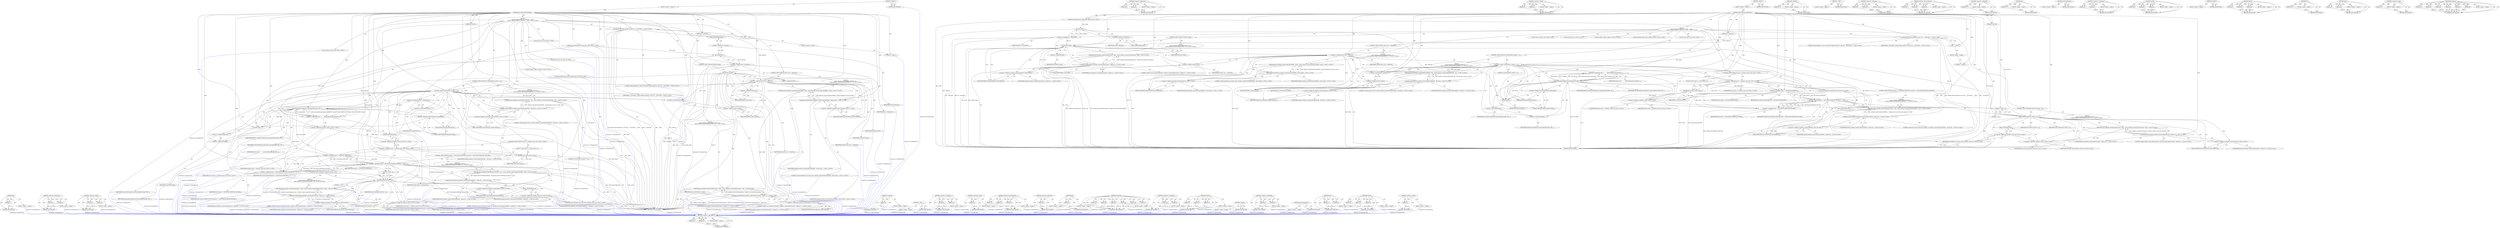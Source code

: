 digraph "&lt;operator&gt;.sizeOf" {
vulnerable_242 [label=<(METHOD,&lt;operator&gt;.logicalAnd)>];
vulnerable_243 [label=<(PARAM,p1)>];
vulnerable_244 [label=<(PARAM,p2)>];
vulnerable_245 [label=<(BLOCK,&lt;empty&gt;,&lt;empty&gt;)>];
vulnerable_246 [label=<(METHOD_RETURN,ANY)>];
vulnerable_192 [label=<(METHOD,&lt;operator&gt;.fieldAccess)>];
vulnerable_193 [label=<(PARAM,p1)>];
vulnerable_194 [label=<(PARAM,p2)>];
vulnerable_195 [label=<(BLOCK,&lt;empty&gt;,&lt;empty&gt;)>];
vulnerable_196 [label=<(METHOD_RETURN,ANY)>];
vulnerable_217 [label=<(METHOD,&lt;operator&gt;.equals)>];
vulnerable_218 [label=<(PARAM,p1)>];
vulnerable_219 [label=<(PARAM,p2)>];
vulnerable_220 [label=<(BLOCK,&lt;empty&gt;,&lt;empty&gt;)>];
vulnerable_221 [label=<(METHOD_RETURN,ANY)>];
vulnerable_6 [label=<(METHOD,&lt;global&gt;)<SUB>1</SUB>>];
vulnerable_7 [label=<(BLOCK,&lt;empty&gt;,&lt;empty&gt;)<SUB>1</SUB>>];
vulnerable_8 [label=<(METHOD,ipSecSetEncapSocketOwner)<SUB>1</SUB>>];
vulnerable_9 [label="<(PARAM,const android::base::unique_fd&amp; socket)<SUB>1</SUB>>"];
vulnerable_10 [label=<(PARAM,int newUid)<SUB>2</SUB>>];
vulnerable_11 [label=<(PARAM,uid_t callerUid)<SUB>2</SUB>>];
vulnerable_12 [label="<(BLOCK,{
    ALOGD(&quot;XfrmController:%s, line=%d&quot;, __FUN...,{
    ALOGD(&quot;XfrmController:%s, line=%d&quot;, __FUN...)<SUB>2</SUB>>"];
vulnerable_13 [label="<(ALOGD,ALOGD(&quot;XfrmController:%s, line=%d&quot;, __FUNCTION_...)<SUB>3</SUB>>"];
vulnerable_14 [label="<(LITERAL,&quot;XfrmController:%s, line=%d&quot;,ALOGD(&quot;XfrmController:%s, line=%d&quot;, __FUNCTION_...)<SUB>3</SUB>>"];
vulnerable_15 [label="<(IDENTIFIER,__FUNCTION__,ALOGD(&quot;XfrmController:%s, line=%d&quot;, __FUNCTION_...)<SUB>3</SUB>>"];
vulnerable_16 [label=<(__LINE__,__LINE__)<SUB>3</SUB>>];
vulnerable_17 [label=<(BLOCK,&lt;empty&gt;,&lt;empty&gt;)>];
vulnerable_18 [label=<(LITERAL,3,&lt;empty&gt;)<SUB>3</SUB>>];
vulnerable_19 [label="<(LOCAL,const int fd: int)<SUB>5</SUB>>"];
vulnerable_20 [label=<(&lt;operator&gt;.assignment,fd = socket.get())<SUB>5</SUB>>];
vulnerable_21 [label=<(IDENTIFIER,fd,fd = socket.get())<SUB>5</SUB>>];
vulnerable_22 [label=<(get,socket.get())<SUB>5</SUB>>];
vulnerable_23 [label=<(&lt;operator&gt;.fieldAccess,socket.get)<SUB>5</SUB>>];
vulnerable_24 [label=<(IDENTIFIER,socket,socket.get())<SUB>5</SUB>>];
vulnerable_25 [label=<(FIELD_IDENTIFIER,get,get)<SUB>5</SUB>>];
vulnerable_26 [label="<(LOCAL,struct stat info: stat)<SUB>6</SUB>>"];
vulnerable_27 [label=<(CONTROL_STRUCTURE,IF,if (fstat(fd, &amp;info)))<SUB>7</SUB>>];
vulnerable_28 [label=<(fstat,fstat(fd, &amp;info))<SUB>7</SUB>>];
vulnerable_29 [label=<(IDENTIFIER,fd,fstat(fd, &amp;info))<SUB>7</SUB>>];
vulnerable_30 [label=<(&lt;operator&gt;.addressOf,&amp;info)<SUB>7</SUB>>];
vulnerable_31 [label=<(IDENTIFIER,info,fstat(fd, &amp;info))<SUB>7</SUB>>];
vulnerable_32 [label="<(BLOCK,{
 return netdutils::statusFromErrno(errno, &quot;Fa...,{
 return netdutils::statusFromErrno(errno, &quot;Fa...)<SUB>7</SUB>>"];
vulnerable_33 [label="<(RETURN,return netdutils::statusFromErrno(errno, &quot;Faile...,return netdutils::statusFromErrno(errno, &quot;Faile...)<SUB>8</SUB>>"];
vulnerable_34 [label="<(netdutils.statusFromErrno,netdutils::statusFromErrno(errno, &quot;Failed to st...)<SUB>8</SUB>>"];
vulnerable_35 [label="<(&lt;operator&gt;.fieldAccess,netdutils::statusFromErrno)<SUB>8</SUB>>"];
vulnerable_36 [label="<(IDENTIFIER,netdutils,netdutils::statusFromErrno(errno, &quot;Failed to st...)<SUB>8</SUB>>"];
vulnerable_37 [label=<(FIELD_IDENTIFIER,statusFromErrno,statusFromErrno)<SUB>8</SUB>>];
vulnerable_38 [label="<(IDENTIFIER,errno,netdutils::statusFromErrno(errno, &quot;Failed to st...)<SUB>8</SUB>>"];
vulnerable_39 [label="<(LITERAL,&quot;Failed to stat socket file descriptor&quot;,netdutils::statusFromErrno(errno, &quot;Failed to st...)<SUB>8</SUB>>"];
vulnerable_40 [label=<(CONTROL_STRUCTURE,IF,if (info.st_uid != callerUid))<SUB>10</SUB>>];
vulnerable_41 [label=<(&lt;operator&gt;.notEquals,info.st_uid != callerUid)<SUB>10</SUB>>];
vulnerable_42 [label=<(&lt;operator&gt;.fieldAccess,info.st_uid)<SUB>10</SUB>>];
vulnerable_43 [label=<(IDENTIFIER,info,info.st_uid != callerUid)<SUB>10</SUB>>];
vulnerable_44 [label=<(FIELD_IDENTIFIER,st_uid,st_uid)<SUB>10</SUB>>];
vulnerable_45 [label=<(IDENTIFIER,callerUid,info.st_uid != callerUid)<SUB>10</SUB>>];
vulnerable_46 [label="<(BLOCK,{
 return netdutils::statusFromErrno(EPERM, &quot;fc...,{
 return netdutils::statusFromErrno(EPERM, &quot;fc...)<SUB>10</SUB>>"];
vulnerable_47 [label="<(RETURN,return netdutils::statusFromErrno(EPERM, &quot;fchow...,return netdutils::statusFromErrno(EPERM, &quot;fchow...)<SUB>11</SUB>>"];
vulnerable_48 [label="<(netdutils.statusFromErrno,netdutils::statusFromErrno(EPERM, &quot;fchown disab...)<SUB>11</SUB>>"];
vulnerable_49 [label="<(&lt;operator&gt;.fieldAccess,netdutils::statusFromErrno)<SUB>11</SUB>>"];
vulnerable_50 [label="<(IDENTIFIER,netdutils,netdutils::statusFromErrno(EPERM, &quot;fchown disab...)<SUB>11</SUB>>"];
vulnerable_51 [label=<(FIELD_IDENTIFIER,statusFromErrno,statusFromErrno)<SUB>11</SUB>>];
vulnerable_52 [label="<(IDENTIFIER,EPERM,netdutils::statusFromErrno(EPERM, &quot;fchown disab...)<SUB>11</SUB>>"];
vulnerable_53 [label="<(LITERAL,&quot;fchown disabled for non-owner calls&quot;,netdutils::statusFromErrno(EPERM, &quot;fchown disab...)<SUB>11</SUB>>"];
vulnerable_54 [label=<(CONTROL_STRUCTURE,IF,if (S_ISSOCK(info.st_mode) == 0))<SUB>13</SUB>>];
vulnerable_55 [label=<(&lt;operator&gt;.equals,S_ISSOCK(info.st_mode) == 0)<SUB>13</SUB>>];
vulnerable_56 [label=<(S_ISSOCK,S_ISSOCK(info.st_mode))<SUB>13</SUB>>];
vulnerable_57 [label=<(&lt;operator&gt;.fieldAccess,info.st_mode)<SUB>13</SUB>>];
vulnerable_58 [label=<(IDENTIFIER,info,S_ISSOCK(info.st_mode))<SUB>13</SUB>>];
vulnerable_59 [label=<(FIELD_IDENTIFIER,st_mode,st_mode)<SUB>13</SUB>>];
vulnerable_60 [label=<(LITERAL,0,S_ISSOCK(info.st_mode) == 0)<SUB>13</SUB>>];
vulnerable_61 [label="<(BLOCK,{
 return netdutils::statusFromErrno(EINVAL, &quot;F...,{
 return netdutils::statusFromErrno(EINVAL, &quot;F...)<SUB>13</SUB>>"];
vulnerable_62 [label="<(RETURN,return netdutils::statusFromErrno(EINVAL, &quot;File...,return netdutils::statusFromErrno(EINVAL, &quot;File...)<SUB>14</SUB>>"];
vulnerable_63 [label="<(netdutils.statusFromErrno,netdutils::statusFromErrno(EINVAL, &quot;File descri...)<SUB>14</SUB>>"];
vulnerable_64 [label="<(&lt;operator&gt;.fieldAccess,netdutils::statusFromErrno)<SUB>14</SUB>>"];
vulnerable_65 [label="<(IDENTIFIER,netdutils,netdutils::statusFromErrno(EINVAL, &quot;File descri...)<SUB>14</SUB>>"];
vulnerable_66 [label=<(FIELD_IDENTIFIER,statusFromErrno,statusFromErrno)<SUB>14</SUB>>];
vulnerable_67 [label="<(IDENTIFIER,EINVAL,netdutils::statusFromErrno(EINVAL, &quot;File descri...)<SUB>14</SUB>>"];
vulnerable_68 [label="<(LITERAL,&quot;File descriptor was not a socket&quot;,netdutils::statusFromErrno(EINVAL, &quot;File descri...)<SUB>14</SUB>>"];
vulnerable_69 [label="<(LOCAL,int optval: int)<SUB>18</SUB>>"];
vulnerable_70 [label="<(LOCAL,socklen_t optlen: socklen_t)<SUB>19</SUB>>"];
vulnerable_71 [label="<(LOCAL,netdutils.Status status: netdutils.Status)<SUB>20</SUB>>"];
vulnerable_72 [label=<(&lt;operator&gt;.assignment,status =
         getSyscallInstance().getsocko...)<SUB>20</SUB>>];
vulnerable_73 [label=<(IDENTIFIER,status,status =
         getSyscallInstance().getsocko...)<SUB>20</SUB>>];
vulnerable_74 [label=<(getsockopt,getSyscallInstance().getsockopt(Fd(socket), IPP...)<SUB>21</SUB>>];
vulnerable_75 [label=<(&lt;operator&gt;.fieldAccess,getSyscallInstance().getsockopt)<SUB>21</SUB>>];
vulnerable_76 [label=<(getSyscallInstance,getSyscallInstance())<SUB>21</SUB>>];
vulnerable_77 [label=<(FIELD_IDENTIFIER,getsockopt,getsockopt)<SUB>21</SUB>>];
vulnerable_78 [label=<(Fd,Fd(socket))<SUB>21</SUB>>];
vulnerable_79 [label=<(IDENTIFIER,socket,Fd(socket))<SUB>21</SUB>>];
vulnerable_80 [label=<(IDENTIFIER,IPPROTO_UDP,getSyscallInstance().getsockopt(Fd(socket), IPP...)<SUB>21</SUB>>];
vulnerable_81 [label=<(IDENTIFIER,UDP_ENCAP,getSyscallInstance().getsockopt(Fd(socket), IPP...)<SUB>21</SUB>>];
vulnerable_82 [label=<(&lt;operator&gt;.addressOf,&amp;optval)<SUB>21</SUB>>];
vulnerable_83 [label=<(IDENTIFIER,optval,getSyscallInstance().getsockopt(Fd(socket), IPP...)<SUB>21</SUB>>];
vulnerable_84 [label=<(&lt;operator&gt;.addressOf,&amp;optlen)<SUB>21</SUB>>];
vulnerable_85 [label=<(IDENTIFIER,optlen,getSyscallInstance().getsockopt(Fd(socket), IPP...)<SUB>21</SUB>>];
vulnerable_86 [label="<(CONTROL_STRUCTURE,IF,if (status != netdutils::status::ok))<SUB>22</SUB>>"];
vulnerable_87 [label="<(&lt;operator&gt;.notEquals,status != netdutils::status::ok)<SUB>22</SUB>>"];
vulnerable_88 [label="<(IDENTIFIER,status,status != netdutils::status::ok)<SUB>22</SUB>>"];
vulnerable_89 [label="<(&lt;operator&gt;.fieldAccess,netdutils::status::ok)<SUB>22</SUB>>"];
vulnerable_90 [label="<(&lt;operator&gt;.fieldAccess,netdutils::status)<SUB>22</SUB>>"];
vulnerable_91 [label="<(IDENTIFIER,netdutils,status != netdutils::status::ok)<SUB>22</SUB>>"];
vulnerable_92 [label="<(IDENTIFIER,status,status != netdutils::status::ok)<SUB>22</SUB>>"];
vulnerable_93 [label=<(FIELD_IDENTIFIER,ok,ok)<SUB>22</SUB>>];
vulnerable_94 [label=<(BLOCK,{
 return status;
 },{
 return status;
 })<SUB>22</SUB>>];
vulnerable_95 [label=<(RETURN,return status;,return status;)<SUB>23</SUB>>];
vulnerable_96 [label=<(IDENTIFIER,status,return status;)<SUB>23</SUB>>];
vulnerable_97 [label=<(CONTROL_STRUCTURE,IF,if (optval != UDP_ENCAP_ESPINUDP &amp;&amp; optval != UDP_ENCAP_ESPINUDP_NON_IKE))<SUB>25</SUB>>];
vulnerable_98 [label=<(&lt;operator&gt;.logicalAnd,optval != UDP_ENCAP_ESPINUDP &amp;&amp; optval != UDP_E...)<SUB>25</SUB>>];
vulnerable_99 [label=<(&lt;operator&gt;.notEquals,optval != UDP_ENCAP_ESPINUDP)<SUB>25</SUB>>];
vulnerable_100 [label=<(IDENTIFIER,optval,optval != UDP_ENCAP_ESPINUDP)<SUB>25</SUB>>];
vulnerable_101 [label=<(IDENTIFIER,UDP_ENCAP_ESPINUDP,optval != UDP_ENCAP_ESPINUDP)<SUB>25</SUB>>];
vulnerable_102 [label=<(&lt;operator&gt;.notEquals,optval != UDP_ENCAP_ESPINUDP_NON_IKE)<SUB>25</SUB>>];
vulnerable_103 [label=<(IDENTIFIER,optval,optval != UDP_ENCAP_ESPINUDP_NON_IKE)<SUB>25</SUB>>];
vulnerable_104 [label=<(IDENTIFIER,UDP_ENCAP_ESPINUDP_NON_IKE,optval != UDP_ENCAP_ESPINUDP_NON_IKE)<SUB>25</SUB>>];
vulnerable_105 [label="<(BLOCK,{
 return netdutils::statusFromErrno(EINVAL, &quot;S...,{
 return netdutils::statusFromErrno(EINVAL, &quot;S...)<SUB>25</SUB>>"];
vulnerable_106 [label="<(RETURN,return netdutils::statusFromErrno(EINVAL, &quot;Sock...,return netdutils::statusFromErrno(EINVAL, &quot;Sock...)<SUB>26</SUB>>"];
vulnerable_107 [label="<(netdutils.statusFromErrno,netdutils::statusFromErrno(EINVAL, &quot;Socket did ...)<SUB>26</SUB>>"];
vulnerable_108 [label="<(&lt;operator&gt;.fieldAccess,netdutils::statusFromErrno)<SUB>26</SUB>>"];
vulnerable_109 [label="<(IDENTIFIER,netdutils,netdutils::statusFromErrno(EINVAL, &quot;Socket did ...)<SUB>26</SUB>>"];
vulnerable_110 [label=<(FIELD_IDENTIFIER,statusFromErrno,statusFromErrno)<SUB>26</SUB>>];
vulnerable_111 [label="<(IDENTIFIER,EINVAL,netdutils::statusFromErrno(EINVAL, &quot;Socket did ...)<SUB>26</SUB>>"];
vulnerable_112 [label="<(LITERAL,&quot;Socket did not have UDP-encap sockopt set&quot;,netdutils::statusFromErrno(EINVAL, &quot;Socket did ...)<SUB>26</SUB>>"];
vulnerable_113 [label=<(CONTROL_STRUCTURE,IF,if (fchown(fd, newUid, -1)))<SUB>28</SUB>>];
vulnerable_114 [label=<(fchown,fchown(fd, newUid, -1))<SUB>28</SUB>>];
vulnerable_115 [label=<(IDENTIFIER,fd,fchown(fd, newUid, -1))<SUB>28</SUB>>];
vulnerable_116 [label=<(IDENTIFIER,newUid,fchown(fd, newUid, -1))<SUB>28</SUB>>];
vulnerable_117 [label=<(&lt;operator&gt;.minus,-1)<SUB>28</SUB>>];
vulnerable_118 [label=<(LITERAL,1,-1)<SUB>28</SUB>>];
vulnerable_119 [label="<(BLOCK,{
 return netdutils::statusFromErrno(errno, &quot;Fa...,{
 return netdutils::statusFromErrno(errno, &quot;Fa...)<SUB>28</SUB>>"];
vulnerable_120 [label="<(RETURN,return netdutils::statusFromErrno(errno, &quot;Faile...,return netdutils::statusFromErrno(errno, &quot;Faile...)<SUB>29</SUB>>"];
vulnerable_121 [label="<(netdutils.statusFromErrno,netdutils::statusFromErrno(errno, &quot;Failed to fc...)<SUB>29</SUB>>"];
vulnerable_122 [label="<(&lt;operator&gt;.fieldAccess,netdutils::statusFromErrno)<SUB>29</SUB>>"];
vulnerable_123 [label="<(IDENTIFIER,netdutils,netdutils::statusFromErrno(errno, &quot;Failed to fc...)<SUB>29</SUB>>"];
vulnerable_124 [label=<(FIELD_IDENTIFIER,statusFromErrno,statusFromErrno)<SUB>29</SUB>>];
vulnerable_125 [label="<(IDENTIFIER,errno,netdutils::statusFromErrno(errno, &quot;Failed to fc...)<SUB>29</SUB>>"];
vulnerable_126 [label="<(LITERAL,&quot;Failed to fchown socket file descriptor&quot;,netdutils::statusFromErrno(errno, &quot;Failed to fc...)<SUB>29</SUB>>"];
vulnerable_127 [label="<(RETURN,return netdutils::status::ok;,return netdutils::status::ok;)<SUB>32</SUB>>"];
vulnerable_128 [label="<(&lt;operator&gt;.fieldAccess,netdutils::status::ok)<SUB>32</SUB>>"];
vulnerable_129 [label="<(&lt;operator&gt;.fieldAccess,netdutils::status)<SUB>32</SUB>>"];
vulnerable_130 [label="<(IDENTIFIER,netdutils,return netdutils::status::ok;)<SUB>32</SUB>>"];
vulnerable_131 [label="<(IDENTIFIER,status,return netdutils::status::ok;)<SUB>32</SUB>>"];
vulnerable_132 [label=<(FIELD_IDENTIFIER,ok,ok)<SUB>32</SUB>>];
vulnerable_133 [label=<(METHOD_RETURN,Status)<SUB>1</SUB>>];
vulnerable_135 [label=<(METHOD_RETURN,ANY)<SUB>1</SUB>>];
vulnerable_222 [label=<(METHOD,S_ISSOCK)>];
vulnerable_223 [label=<(PARAM,p1)>];
vulnerable_224 [label=<(BLOCK,&lt;empty&gt;,&lt;empty&gt;)>];
vulnerable_225 [label=<(METHOD_RETURN,ANY)>];
vulnerable_180 [label=<(METHOD,__LINE__)<SUB>-1</SUB>>];
vulnerable_181 [label=<(BLOCK,&lt;empty&gt;,&lt;empty&gt;)>];
vulnerable_182 [label=<(METHOD_RETURN,ANY)>];
vulnerable_212 [label=<(METHOD,&lt;operator&gt;.notEquals)>];
vulnerable_213 [label=<(PARAM,p1)>];
vulnerable_214 [label=<(PARAM,p2)>];
vulnerable_215 [label=<(BLOCK,&lt;empty&gt;,&lt;empty&gt;)>];
vulnerable_216 [label=<(METHOD_RETURN,ANY)>];
vulnerable_206 [label=<(METHOD,netdutils.statusFromErrno)>];
vulnerable_207 [label=<(PARAM,p1)>];
vulnerable_208 [label=<(PARAM,p2)>];
vulnerable_209 [label=<(PARAM,p3)>];
vulnerable_210 [label=<(BLOCK,&lt;empty&gt;,&lt;empty&gt;)>];
vulnerable_211 [label=<(METHOD_RETURN,ANY)>];
vulnerable_202 [label=<(METHOD,&lt;operator&gt;.addressOf)>];
vulnerable_203 [label=<(PARAM,p1)>];
vulnerable_204 [label=<(BLOCK,&lt;empty&gt;,&lt;empty&gt;)>];
vulnerable_205 [label=<(METHOD_RETURN,ANY)>];
vulnerable_188 [label=<(METHOD,get)>];
vulnerable_189 [label=<(PARAM,p1)>];
vulnerable_190 [label=<(BLOCK,&lt;empty&gt;,&lt;empty&gt;)>];
vulnerable_191 [label=<(METHOD_RETURN,ANY)>];
vulnerable_235 [label=<(METHOD,getSyscallInstance)>];
vulnerable_236 [label=<(BLOCK,&lt;empty&gt;,&lt;empty&gt;)>];
vulnerable_237 [label=<(METHOD_RETURN,ANY)>];
vulnerable_183 [label=<(METHOD,&lt;operator&gt;.assignment)>];
vulnerable_184 [label=<(PARAM,p1)>];
vulnerable_185 [label=<(PARAM,p2)>];
vulnerable_186 [label=<(BLOCK,&lt;empty&gt;,&lt;empty&gt;)>];
vulnerable_187 [label=<(METHOD_RETURN,ANY)>];
vulnerable_174 [label=<(METHOD,ALOGD)>];
vulnerable_175 [label=<(PARAM,p1)>];
vulnerable_176 [label=<(PARAM,p2)>];
vulnerable_177 [label=<(PARAM,p3)>];
vulnerable_178 [label=<(BLOCK,&lt;empty&gt;,&lt;empty&gt;)>];
vulnerable_179 [label=<(METHOD_RETURN,ANY)>];
vulnerable_168 [label=<(METHOD,&lt;global&gt;)<SUB>1</SUB>>];
vulnerable_169 [label=<(BLOCK,&lt;empty&gt;,&lt;empty&gt;)>];
vulnerable_170 [label=<(METHOD_RETURN,ANY)>];
vulnerable_247 [label=<(METHOD,fchown)>];
vulnerable_248 [label=<(PARAM,p1)>];
vulnerable_249 [label=<(PARAM,p2)>];
vulnerable_250 [label=<(PARAM,p3)>];
vulnerable_251 [label=<(BLOCK,&lt;empty&gt;,&lt;empty&gt;)>];
vulnerable_252 [label=<(METHOD_RETURN,ANY)>];
vulnerable_238 [label=<(METHOD,Fd)>];
vulnerable_239 [label=<(PARAM,p1)>];
vulnerable_240 [label=<(BLOCK,&lt;empty&gt;,&lt;empty&gt;)>];
vulnerable_241 [label=<(METHOD_RETURN,ANY)>];
vulnerable_197 [label=<(METHOD,fstat)>];
vulnerable_198 [label=<(PARAM,p1)>];
vulnerable_199 [label=<(PARAM,p2)>];
vulnerable_200 [label=<(BLOCK,&lt;empty&gt;,&lt;empty&gt;)>];
vulnerable_201 [label=<(METHOD_RETURN,ANY)>];
vulnerable_253 [label=<(METHOD,&lt;operator&gt;.minus)>];
vulnerable_254 [label=<(PARAM,p1)>];
vulnerable_255 [label=<(BLOCK,&lt;empty&gt;,&lt;empty&gt;)>];
vulnerable_256 [label=<(METHOD_RETURN,ANY)>];
vulnerable_226 [label=<(METHOD,getsockopt)>];
vulnerable_227 [label=<(PARAM,p1)>];
vulnerable_228 [label=<(PARAM,p2)>];
vulnerable_229 [label=<(PARAM,p3)>];
vulnerable_230 [label=<(PARAM,p4)>];
vulnerable_231 [label=<(PARAM,p5)>];
vulnerable_232 [label=<(PARAM,p6)>];
vulnerable_233 [label=<(BLOCK,&lt;empty&gt;,&lt;empty&gt;)>];
vulnerable_234 [label=<(METHOD_RETURN,ANY)>];
fixed_246 [label=<(METHOD,Fd)>];
fixed_247 [label=<(PARAM,p1)>];
fixed_248 [label=<(BLOCK,&lt;empty&gt;,&lt;empty&gt;)>];
fixed_249 [label=<(METHOD_RETURN,ANY)>];
fixed_196 [label=<(METHOD,&lt;operator&gt;.fieldAccess)>];
fixed_197 [label=<(PARAM,p1)>];
fixed_198 [label=<(PARAM,p2)>];
fixed_199 [label=<(BLOCK,&lt;empty&gt;,&lt;empty&gt;)>];
fixed_200 [label=<(METHOD_RETURN,ANY)>];
fixed_221 [label=<(METHOD,&lt;operator&gt;.equals)>];
fixed_222 [label=<(PARAM,p1)>];
fixed_223 [label=<(PARAM,p2)>];
fixed_224 [label=<(BLOCK,&lt;empty&gt;,&lt;empty&gt;)>];
fixed_225 [label=<(METHOD_RETURN,ANY)>];
fixed_6 [label=<(METHOD,&lt;global&gt;)<SUB>1</SUB>>];
fixed_7 [label=<(BLOCK,&lt;empty&gt;,&lt;empty&gt;)<SUB>1</SUB>>];
fixed_8 [label=<(METHOD,ipSecSetEncapSocketOwner)<SUB>1</SUB>>];
fixed_9 [label="<(PARAM,const android::base::unique_fd&amp; socket)<SUB>1</SUB>>"];
fixed_10 [label=<(PARAM,int newUid)<SUB>2</SUB>>];
fixed_11 [label=<(PARAM,uid_t callerUid)<SUB>2</SUB>>];
fixed_12 [label="<(BLOCK,{
    ALOGD(&quot;XfrmController:%s, line=%d&quot;, __FUN...,{
    ALOGD(&quot;XfrmController:%s, line=%d&quot;, __FUN...)<SUB>2</SUB>>"];
fixed_13 [label="<(ALOGD,ALOGD(&quot;XfrmController:%s, line=%d&quot;, __FUNCTION_...)<SUB>3</SUB>>"];
fixed_14 [label="<(LITERAL,&quot;XfrmController:%s, line=%d&quot;,ALOGD(&quot;XfrmController:%s, line=%d&quot;, __FUNCTION_...)<SUB>3</SUB>>"];
fixed_15 [label="<(IDENTIFIER,__FUNCTION__,ALOGD(&quot;XfrmController:%s, line=%d&quot;, __FUNCTION_...)<SUB>3</SUB>>"];
fixed_16 [label=<(__LINE__,__LINE__)<SUB>3</SUB>>];
fixed_17 [label=<(BLOCK,&lt;empty&gt;,&lt;empty&gt;)>];
fixed_18 [label=<(LITERAL,3,&lt;empty&gt;)<SUB>3</SUB>>];
fixed_19 [label="<(LOCAL,const int fd: int)<SUB>5</SUB>>"];
fixed_20 [label=<(&lt;operator&gt;.assignment,fd = socket.get())<SUB>5</SUB>>];
fixed_21 [label=<(IDENTIFIER,fd,fd = socket.get())<SUB>5</SUB>>];
fixed_22 [label=<(get,socket.get())<SUB>5</SUB>>];
fixed_23 [label=<(&lt;operator&gt;.fieldAccess,socket.get)<SUB>5</SUB>>];
fixed_24 [label=<(IDENTIFIER,socket,socket.get())<SUB>5</SUB>>];
fixed_25 [label=<(FIELD_IDENTIFIER,get,get)<SUB>5</SUB>>];
fixed_26 [label="<(LOCAL,struct stat info: stat)<SUB>6</SUB>>"];
fixed_27 [label=<(CONTROL_STRUCTURE,IF,if (fstat(fd, &amp;info)))<SUB>7</SUB>>];
fixed_28 [label=<(fstat,fstat(fd, &amp;info))<SUB>7</SUB>>];
fixed_29 [label=<(IDENTIFIER,fd,fstat(fd, &amp;info))<SUB>7</SUB>>];
fixed_30 [label=<(&lt;operator&gt;.addressOf,&amp;info)<SUB>7</SUB>>];
fixed_31 [label=<(IDENTIFIER,info,fstat(fd, &amp;info))<SUB>7</SUB>>];
fixed_32 [label="<(BLOCK,{
 return netdutils::statusFromErrno(errno, &quot;Fa...,{
 return netdutils::statusFromErrno(errno, &quot;Fa...)<SUB>7</SUB>>"];
fixed_33 [label="<(RETURN,return netdutils::statusFromErrno(errno, &quot;Faile...,return netdutils::statusFromErrno(errno, &quot;Faile...)<SUB>8</SUB>>"];
fixed_34 [label="<(netdutils.statusFromErrno,netdutils::statusFromErrno(errno, &quot;Failed to st...)<SUB>8</SUB>>"];
fixed_35 [label="<(&lt;operator&gt;.fieldAccess,netdutils::statusFromErrno)<SUB>8</SUB>>"];
fixed_36 [label="<(IDENTIFIER,netdutils,netdutils::statusFromErrno(errno, &quot;Failed to st...)<SUB>8</SUB>>"];
fixed_37 [label=<(FIELD_IDENTIFIER,statusFromErrno,statusFromErrno)<SUB>8</SUB>>];
fixed_38 [label="<(IDENTIFIER,errno,netdutils::statusFromErrno(errno, &quot;Failed to st...)<SUB>8</SUB>>"];
fixed_39 [label="<(LITERAL,&quot;Failed to stat socket file descriptor&quot;,netdutils::statusFromErrno(errno, &quot;Failed to st...)<SUB>8</SUB>>"];
fixed_40 [label=<(CONTROL_STRUCTURE,IF,if (info.st_uid != callerUid))<SUB>10</SUB>>];
fixed_41 [label=<(&lt;operator&gt;.notEquals,info.st_uid != callerUid)<SUB>10</SUB>>];
fixed_42 [label=<(&lt;operator&gt;.fieldAccess,info.st_uid)<SUB>10</SUB>>];
fixed_43 [label=<(IDENTIFIER,info,info.st_uid != callerUid)<SUB>10</SUB>>];
fixed_44 [label=<(FIELD_IDENTIFIER,st_uid,st_uid)<SUB>10</SUB>>];
fixed_45 [label=<(IDENTIFIER,callerUid,info.st_uid != callerUid)<SUB>10</SUB>>];
fixed_46 [label="<(BLOCK,{
 return netdutils::statusFromErrno(EPERM, &quot;fc...,{
 return netdutils::statusFromErrno(EPERM, &quot;fc...)<SUB>10</SUB>>"];
fixed_47 [label="<(RETURN,return netdutils::statusFromErrno(EPERM, &quot;fchow...,return netdutils::statusFromErrno(EPERM, &quot;fchow...)<SUB>11</SUB>>"];
fixed_48 [label="<(netdutils.statusFromErrno,netdutils::statusFromErrno(EPERM, &quot;fchown disab...)<SUB>11</SUB>>"];
fixed_49 [label="<(&lt;operator&gt;.fieldAccess,netdutils::statusFromErrno)<SUB>11</SUB>>"];
fixed_50 [label="<(IDENTIFIER,netdutils,netdutils::statusFromErrno(EPERM, &quot;fchown disab...)<SUB>11</SUB>>"];
fixed_51 [label=<(FIELD_IDENTIFIER,statusFromErrno,statusFromErrno)<SUB>11</SUB>>];
fixed_52 [label="<(IDENTIFIER,EPERM,netdutils::statusFromErrno(EPERM, &quot;fchown disab...)<SUB>11</SUB>>"];
fixed_53 [label="<(LITERAL,&quot;fchown disabled for non-owner calls&quot;,netdutils::statusFromErrno(EPERM, &quot;fchown disab...)<SUB>11</SUB>>"];
fixed_54 [label=<(CONTROL_STRUCTURE,IF,if (S_ISSOCK(info.st_mode) == 0))<SUB>13</SUB>>];
fixed_55 [label=<(&lt;operator&gt;.equals,S_ISSOCK(info.st_mode) == 0)<SUB>13</SUB>>];
fixed_56 [label=<(S_ISSOCK,S_ISSOCK(info.st_mode))<SUB>13</SUB>>];
fixed_57 [label=<(&lt;operator&gt;.fieldAccess,info.st_mode)<SUB>13</SUB>>];
fixed_58 [label=<(IDENTIFIER,info,S_ISSOCK(info.st_mode))<SUB>13</SUB>>];
fixed_59 [label=<(FIELD_IDENTIFIER,st_mode,st_mode)<SUB>13</SUB>>];
fixed_60 [label=<(LITERAL,0,S_ISSOCK(info.st_mode) == 0)<SUB>13</SUB>>];
fixed_61 [label="<(BLOCK,{
 return netdutils::statusFromErrno(EINVAL, &quot;F...,{
 return netdutils::statusFromErrno(EINVAL, &quot;F...)<SUB>13</SUB>>"];
fixed_62 [label="<(RETURN,return netdutils::statusFromErrno(EINVAL, &quot;File...,return netdutils::statusFromErrno(EINVAL, &quot;File...)<SUB>14</SUB>>"];
fixed_63 [label="<(netdutils.statusFromErrno,netdutils::statusFromErrno(EINVAL, &quot;File descri...)<SUB>14</SUB>>"];
fixed_64 [label="<(&lt;operator&gt;.fieldAccess,netdutils::statusFromErrno)<SUB>14</SUB>>"];
fixed_65 [label="<(IDENTIFIER,netdutils,netdutils::statusFromErrno(EINVAL, &quot;File descri...)<SUB>14</SUB>>"];
fixed_66 [label=<(FIELD_IDENTIFIER,statusFromErrno,statusFromErrno)<SUB>14</SUB>>];
fixed_67 [label="<(IDENTIFIER,EINVAL,netdutils::statusFromErrno(EINVAL, &quot;File descri...)<SUB>14</SUB>>"];
fixed_68 [label="<(LITERAL,&quot;File descriptor was not a socket&quot;,netdutils::statusFromErrno(EINVAL, &quot;File descri...)<SUB>14</SUB>>"];
fixed_69 [label="<(LOCAL,int optval: int)<SUB>18</SUB>>"];
fixed_70 [label="<(LOCAL,socklen_t optlen: socklen_t)<SUB>19</SUB>>"];
fixed_71 [label=<(&lt;operator&gt;.assignment,optlen = sizeof(optval))<SUB>19</SUB>>];
fixed_72 [label=<(IDENTIFIER,optlen,optlen = sizeof(optval))<SUB>19</SUB>>];
fixed_73 [label=<(&lt;operator&gt;.sizeOf,sizeof(optval))<SUB>19</SUB>>];
fixed_74 [label=<(IDENTIFIER,optval,sizeof(optval))<SUB>19</SUB>>];
fixed_75 [label="<(LOCAL,netdutils.Status status: netdutils.Status)<SUB>20</SUB>>"];
fixed_76 [label=<(&lt;operator&gt;.assignment,status =
         getSyscallInstance().getsocko...)<SUB>20</SUB>>];
fixed_77 [label=<(IDENTIFIER,status,status =
         getSyscallInstance().getsocko...)<SUB>20</SUB>>];
fixed_78 [label=<(getsockopt,getSyscallInstance().getsockopt(Fd(socket), IPP...)<SUB>21</SUB>>];
fixed_79 [label=<(&lt;operator&gt;.fieldAccess,getSyscallInstance().getsockopt)<SUB>21</SUB>>];
fixed_80 [label=<(getSyscallInstance,getSyscallInstance())<SUB>21</SUB>>];
fixed_81 [label=<(FIELD_IDENTIFIER,getsockopt,getsockopt)<SUB>21</SUB>>];
fixed_82 [label=<(Fd,Fd(socket))<SUB>21</SUB>>];
fixed_83 [label=<(IDENTIFIER,socket,Fd(socket))<SUB>21</SUB>>];
fixed_84 [label=<(IDENTIFIER,IPPROTO_UDP,getSyscallInstance().getsockopt(Fd(socket), IPP...)<SUB>21</SUB>>];
fixed_85 [label=<(IDENTIFIER,UDP_ENCAP,getSyscallInstance().getsockopt(Fd(socket), IPP...)<SUB>21</SUB>>];
fixed_86 [label=<(&lt;operator&gt;.addressOf,&amp;optval)<SUB>21</SUB>>];
fixed_87 [label=<(IDENTIFIER,optval,getSyscallInstance().getsockopt(Fd(socket), IPP...)<SUB>21</SUB>>];
fixed_88 [label=<(&lt;operator&gt;.addressOf,&amp;optlen)<SUB>21</SUB>>];
fixed_89 [label=<(IDENTIFIER,optlen,getSyscallInstance().getsockopt(Fd(socket), IPP...)<SUB>21</SUB>>];
fixed_90 [label="<(CONTROL_STRUCTURE,IF,if (status != netdutils::status::ok))<SUB>22</SUB>>"];
fixed_91 [label="<(&lt;operator&gt;.notEquals,status != netdutils::status::ok)<SUB>22</SUB>>"];
fixed_92 [label="<(IDENTIFIER,status,status != netdutils::status::ok)<SUB>22</SUB>>"];
fixed_93 [label="<(&lt;operator&gt;.fieldAccess,netdutils::status::ok)<SUB>22</SUB>>"];
fixed_94 [label="<(&lt;operator&gt;.fieldAccess,netdutils::status)<SUB>22</SUB>>"];
fixed_95 [label="<(IDENTIFIER,netdutils,status != netdutils::status::ok)<SUB>22</SUB>>"];
fixed_96 [label="<(IDENTIFIER,status,status != netdutils::status::ok)<SUB>22</SUB>>"];
fixed_97 [label=<(FIELD_IDENTIFIER,ok,ok)<SUB>22</SUB>>];
fixed_98 [label=<(BLOCK,{
 return status;
 },{
 return status;
 })<SUB>22</SUB>>];
fixed_99 [label=<(RETURN,return status;,return status;)<SUB>23</SUB>>];
fixed_100 [label=<(IDENTIFIER,status,return status;)<SUB>23</SUB>>];
fixed_101 [label=<(CONTROL_STRUCTURE,IF,if (optval != UDP_ENCAP_ESPINUDP &amp;&amp; optval != UDP_ENCAP_ESPINUDP_NON_IKE))<SUB>25</SUB>>];
fixed_102 [label=<(&lt;operator&gt;.logicalAnd,optval != UDP_ENCAP_ESPINUDP &amp;&amp; optval != UDP_E...)<SUB>25</SUB>>];
fixed_103 [label=<(&lt;operator&gt;.notEquals,optval != UDP_ENCAP_ESPINUDP)<SUB>25</SUB>>];
fixed_104 [label=<(IDENTIFIER,optval,optval != UDP_ENCAP_ESPINUDP)<SUB>25</SUB>>];
fixed_105 [label=<(IDENTIFIER,UDP_ENCAP_ESPINUDP,optval != UDP_ENCAP_ESPINUDP)<SUB>25</SUB>>];
fixed_106 [label=<(&lt;operator&gt;.notEquals,optval != UDP_ENCAP_ESPINUDP_NON_IKE)<SUB>25</SUB>>];
fixed_107 [label=<(IDENTIFIER,optval,optval != UDP_ENCAP_ESPINUDP_NON_IKE)<SUB>25</SUB>>];
fixed_108 [label=<(IDENTIFIER,UDP_ENCAP_ESPINUDP_NON_IKE,optval != UDP_ENCAP_ESPINUDP_NON_IKE)<SUB>25</SUB>>];
fixed_109 [label="<(BLOCK,{
 return netdutils::statusFromErrno(EINVAL, &quot;S...,{
 return netdutils::statusFromErrno(EINVAL, &quot;S...)<SUB>25</SUB>>"];
fixed_110 [label="<(RETURN,return netdutils::statusFromErrno(EINVAL, &quot;Sock...,return netdutils::statusFromErrno(EINVAL, &quot;Sock...)<SUB>26</SUB>>"];
fixed_111 [label="<(netdutils.statusFromErrno,netdutils::statusFromErrno(EINVAL, &quot;Socket did ...)<SUB>26</SUB>>"];
fixed_112 [label="<(&lt;operator&gt;.fieldAccess,netdutils::statusFromErrno)<SUB>26</SUB>>"];
fixed_113 [label="<(IDENTIFIER,netdutils,netdutils::statusFromErrno(EINVAL, &quot;Socket did ...)<SUB>26</SUB>>"];
fixed_114 [label=<(FIELD_IDENTIFIER,statusFromErrno,statusFromErrno)<SUB>26</SUB>>];
fixed_115 [label="<(IDENTIFIER,EINVAL,netdutils::statusFromErrno(EINVAL, &quot;Socket did ...)<SUB>26</SUB>>"];
fixed_116 [label="<(LITERAL,&quot;Socket did not have UDP-encap sockopt set&quot;,netdutils::statusFromErrno(EINVAL, &quot;Socket did ...)<SUB>26</SUB>>"];
fixed_117 [label=<(CONTROL_STRUCTURE,IF,if (fchown(fd, newUid, -1)))<SUB>28</SUB>>];
fixed_118 [label=<(fchown,fchown(fd, newUid, -1))<SUB>28</SUB>>];
fixed_119 [label=<(IDENTIFIER,fd,fchown(fd, newUid, -1))<SUB>28</SUB>>];
fixed_120 [label=<(IDENTIFIER,newUid,fchown(fd, newUid, -1))<SUB>28</SUB>>];
fixed_121 [label=<(&lt;operator&gt;.minus,-1)<SUB>28</SUB>>];
fixed_122 [label=<(LITERAL,1,-1)<SUB>28</SUB>>];
fixed_123 [label="<(BLOCK,{
 return netdutils::statusFromErrno(errno, &quot;Fa...,{
 return netdutils::statusFromErrno(errno, &quot;Fa...)<SUB>28</SUB>>"];
fixed_124 [label="<(RETURN,return netdutils::statusFromErrno(errno, &quot;Faile...,return netdutils::statusFromErrno(errno, &quot;Faile...)<SUB>29</SUB>>"];
fixed_125 [label="<(netdutils.statusFromErrno,netdutils::statusFromErrno(errno, &quot;Failed to fc...)<SUB>29</SUB>>"];
fixed_126 [label="<(&lt;operator&gt;.fieldAccess,netdutils::statusFromErrno)<SUB>29</SUB>>"];
fixed_127 [label="<(IDENTIFIER,netdutils,netdutils::statusFromErrno(errno, &quot;Failed to fc...)<SUB>29</SUB>>"];
fixed_128 [label=<(FIELD_IDENTIFIER,statusFromErrno,statusFromErrno)<SUB>29</SUB>>];
fixed_129 [label="<(IDENTIFIER,errno,netdutils::statusFromErrno(errno, &quot;Failed to fc...)<SUB>29</SUB>>"];
fixed_130 [label="<(LITERAL,&quot;Failed to fchown socket file descriptor&quot;,netdutils::statusFromErrno(errno, &quot;Failed to fc...)<SUB>29</SUB>>"];
fixed_131 [label="<(RETURN,return netdutils::status::ok;,return netdutils::status::ok;)<SUB>32</SUB>>"];
fixed_132 [label="<(&lt;operator&gt;.fieldAccess,netdutils::status::ok)<SUB>32</SUB>>"];
fixed_133 [label="<(&lt;operator&gt;.fieldAccess,netdutils::status)<SUB>32</SUB>>"];
fixed_134 [label="<(IDENTIFIER,netdutils,return netdutils::status::ok;)<SUB>32</SUB>>"];
fixed_135 [label="<(IDENTIFIER,status,return netdutils::status::ok;)<SUB>32</SUB>>"];
fixed_136 [label=<(FIELD_IDENTIFIER,ok,ok)<SUB>32</SUB>>];
fixed_137 [label=<(METHOD_RETURN,Status)<SUB>1</SUB>>];
fixed_139 [label=<(METHOD_RETURN,ANY)<SUB>1</SUB>>];
fixed_226 [label=<(METHOD,S_ISSOCK)>];
fixed_227 [label=<(PARAM,p1)>];
fixed_228 [label=<(BLOCK,&lt;empty&gt;,&lt;empty&gt;)>];
fixed_229 [label=<(METHOD_RETURN,ANY)>];
fixed_184 [label=<(METHOD,__LINE__)<SUB>-1</SUB>>];
fixed_185 [label=<(BLOCK,&lt;empty&gt;,&lt;empty&gt;)>];
fixed_186 [label=<(METHOD_RETURN,ANY)>];
fixed_216 [label=<(METHOD,&lt;operator&gt;.notEquals)>];
fixed_217 [label=<(PARAM,p1)>];
fixed_218 [label=<(PARAM,p2)>];
fixed_219 [label=<(BLOCK,&lt;empty&gt;,&lt;empty&gt;)>];
fixed_220 [label=<(METHOD_RETURN,ANY)>];
fixed_261 [label=<(METHOD,&lt;operator&gt;.minus)>];
fixed_262 [label=<(PARAM,p1)>];
fixed_263 [label=<(BLOCK,&lt;empty&gt;,&lt;empty&gt;)>];
fixed_264 [label=<(METHOD_RETURN,ANY)>];
fixed_210 [label=<(METHOD,netdutils.statusFromErrno)>];
fixed_211 [label=<(PARAM,p1)>];
fixed_212 [label=<(PARAM,p2)>];
fixed_213 [label=<(PARAM,p3)>];
fixed_214 [label=<(BLOCK,&lt;empty&gt;,&lt;empty&gt;)>];
fixed_215 [label=<(METHOD_RETURN,ANY)>];
fixed_206 [label=<(METHOD,&lt;operator&gt;.addressOf)>];
fixed_207 [label=<(PARAM,p1)>];
fixed_208 [label=<(BLOCK,&lt;empty&gt;,&lt;empty&gt;)>];
fixed_209 [label=<(METHOD_RETURN,ANY)>];
fixed_192 [label=<(METHOD,get)>];
fixed_193 [label=<(PARAM,p1)>];
fixed_194 [label=<(BLOCK,&lt;empty&gt;,&lt;empty&gt;)>];
fixed_195 [label=<(METHOD_RETURN,ANY)>];
fixed_234 [label=<(METHOD,getsockopt)>];
fixed_235 [label=<(PARAM,p1)>];
fixed_236 [label=<(PARAM,p2)>];
fixed_237 [label=<(PARAM,p3)>];
fixed_238 [label=<(PARAM,p4)>];
fixed_239 [label=<(PARAM,p5)>];
fixed_240 [label=<(PARAM,p6)>];
fixed_241 [label=<(BLOCK,&lt;empty&gt;,&lt;empty&gt;)>];
fixed_242 [label=<(METHOD_RETURN,ANY)>];
fixed_187 [label=<(METHOD,&lt;operator&gt;.assignment)>];
fixed_188 [label=<(PARAM,p1)>];
fixed_189 [label=<(PARAM,p2)>];
fixed_190 [label=<(BLOCK,&lt;empty&gt;,&lt;empty&gt;)>];
fixed_191 [label=<(METHOD_RETURN,ANY)>];
fixed_178 [label=<(METHOD,ALOGD)>];
fixed_179 [label=<(PARAM,p1)>];
fixed_180 [label=<(PARAM,p2)>];
fixed_181 [label=<(PARAM,p3)>];
fixed_182 [label=<(BLOCK,&lt;empty&gt;,&lt;empty&gt;)>];
fixed_183 [label=<(METHOD_RETURN,ANY)>];
fixed_172 [label=<(METHOD,&lt;global&gt;)<SUB>1</SUB>>];
fixed_173 [label=<(BLOCK,&lt;empty&gt;,&lt;empty&gt;)>];
fixed_174 [label=<(METHOD_RETURN,ANY)>];
fixed_250 [label=<(METHOD,&lt;operator&gt;.logicalAnd)>];
fixed_251 [label=<(PARAM,p1)>];
fixed_252 [label=<(PARAM,p2)>];
fixed_253 [label=<(BLOCK,&lt;empty&gt;,&lt;empty&gt;)>];
fixed_254 [label=<(METHOD_RETURN,ANY)>];
fixed_243 [label=<(METHOD,getSyscallInstance)>];
fixed_244 [label=<(BLOCK,&lt;empty&gt;,&lt;empty&gt;)>];
fixed_245 [label=<(METHOD_RETURN,ANY)>];
fixed_201 [label=<(METHOD,fstat)>];
fixed_202 [label=<(PARAM,p1)>];
fixed_203 [label=<(PARAM,p2)>];
fixed_204 [label=<(BLOCK,&lt;empty&gt;,&lt;empty&gt;)>];
fixed_205 [label=<(METHOD_RETURN,ANY)>];
fixed_255 [label=<(METHOD,fchown)>];
fixed_256 [label=<(PARAM,p1)>];
fixed_257 [label=<(PARAM,p2)>];
fixed_258 [label=<(PARAM,p3)>];
fixed_259 [label=<(BLOCK,&lt;empty&gt;,&lt;empty&gt;)>];
fixed_260 [label=<(METHOD_RETURN,ANY)>];
fixed_230 [label=<(METHOD,&lt;operator&gt;.sizeOf)>];
fixed_231 [label=<(PARAM,p1)>];
fixed_232 [label=<(BLOCK,&lt;empty&gt;,&lt;empty&gt;)>];
fixed_233 [label=<(METHOD_RETURN,ANY)>];
vulnerable_242 -> vulnerable_243  [key=0, label="AST: "];
vulnerable_242 -> vulnerable_243  [key=1, label="DDG: "];
vulnerable_242 -> vulnerable_245  [key=0, label="AST: "];
vulnerable_242 -> vulnerable_244  [key=0, label="AST: "];
vulnerable_242 -> vulnerable_244  [key=1, label="DDG: "];
vulnerable_242 -> vulnerable_246  [key=0, label="AST: "];
vulnerable_242 -> vulnerable_246  [key=1, label="CFG: "];
vulnerable_243 -> vulnerable_246  [key=0, label="DDG: p1"];
vulnerable_244 -> vulnerable_246  [key=0, label="DDG: p2"];
vulnerable_192 -> vulnerable_193  [key=0, label="AST: "];
vulnerable_192 -> vulnerable_193  [key=1, label="DDG: "];
vulnerable_192 -> vulnerable_195  [key=0, label="AST: "];
vulnerable_192 -> vulnerable_194  [key=0, label="AST: "];
vulnerable_192 -> vulnerable_194  [key=1, label="DDG: "];
vulnerable_192 -> vulnerable_196  [key=0, label="AST: "];
vulnerable_192 -> vulnerable_196  [key=1, label="CFG: "];
vulnerable_193 -> vulnerable_196  [key=0, label="DDG: p1"];
vulnerable_194 -> vulnerable_196  [key=0, label="DDG: p2"];
vulnerable_217 -> vulnerable_218  [key=0, label="AST: "];
vulnerable_217 -> vulnerable_218  [key=1, label="DDG: "];
vulnerable_217 -> vulnerable_220  [key=0, label="AST: "];
vulnerable_217 -> vulnerable_219  [key=0, label="AST: "];
vulnerable_217 -> vulnerable_219  [key=1, label="DDG: "];
vulnerable_217 -> vulnerable_221  [key=0, label="AST: "];
vulnerable_217 -> vulnerable_221  [key=1, label="CFG: "];
vulnerable_218 -> vulnerable_221  [key=0, label="DDG: p1"];
vulnerable_219 -> vulnerable_221  [key=0, label="DDG: p2"];
vulnerable_6 -> vulnerable_7  [key=0, label="AST: "];
vulnerable_6 -> vulnerable_135  [key=0, label="AST: "];
vulnerable_6 -> vulnerable_135  [key=1, label="CFG: "];
vulnerable_7 -> vulnerable_8  [key=0, label="AST: "];
vulnerable_8 -> vulnerable_9  [key=0, label="AST: "];
vulnerable_8 -> vulnerable_9  [key=1, label="DDG: "];
vulnerable_8 -> vulnerable_10  [key=0, label="AST: "];
vulnerable_8 -> vulnerable_10  [key=1, label="DDG: "];
vulnerable_8 -> vulnerable_11  [key=0, label="AST: "];
vulnerable_8 -> vulnerable_11  [key=1, label="DDG: "];
vulnerable_8 -> vulnerable_12  [key=0, label="AST: "];
vulnerable_8 -> vulnerable_133  [key=0, label="AST: "];
vulnerable_8 -> vulnerable_16  [key=0, label="CFG: "];
vulnerable_8 -> vulnerable_13  [key=0, label="DDG: "];
vulnerable_8 -> vulnerable_28  [key=0, label="DDG: "];
vulnerable_8 -> vulnerable_41  [key=0, label="DDG: "];
vulnerable_8 -> vulnerable_55  [key=0, label="DDG: "];
vulnerable_8 -> vulnerable_74  [key=0, label="DDG: "];
vulnerable_8 -> vulnerable_87  [key=0, label="DDG: "];
vulnerable_8 -> vulnerable_114  [key=0, label="DDG: "];
vulnerable_8 -> vulnerable_18  [key=0, label="DDG: "];
vulnerable_8 -> vulnerable_56  [key=0, label="DDG: "];
vulnerable_8 -> vulnerable_78  [key=0, label="DDG: "];
vulnerable_8 -> vulnerable_96  [key=0, label="DDG: "];
vulnerable_8 -> vulnerable_99  [key=0, label="DDG: "];
vulnerable_8 -> vulnerable_102  [key=0, label="DDG: "];
vulnerable_8 -> vulnerable_117  [key=0, label="DDG: "];
vulnerable_8 -> vulnerable_34  [key=0, label="DDG: "];
vulnerable_8 -> vulnerable_48  [key=0, label="DDG: "];
vulnerable_8 -> vulnerable_63  [key=0, label="DDG: "];
vulnerable_8 -> vulnerable_107  [key=0, label="DDG: "];
vulnerable_8 -> vulnerable_121  [key=0, label="DDG: "];
vulnerable_9 -> vulnerable_133  [key=0, label="DDG: socket"];
vulnerable_9 -> vulnerable_22  [key=0, label="DDG: socket"];
vulnerable_9 -> vulnerable_78  [key=0, label="DDG: socket"];
vulnerable_10 -> vulnerable_133  [key=0, label="DDG: newUid"];
vulnerable_10 -> vulnerable_114  [key=0, label="DDG: newUid"];
vulnerable_11 -> vulnerable_133  [key=0, label="DDG: callerUid"];
vulnerable_11 -> vulnerable_41  [key=0, label="DDG: callerUid"];
vulnerable_12 -> vulnerable_13  [key=0, label="AST: "];
vulnerable_12 -> vulnerable_19  [key=0, label="AST: "];
vulnerable_12 -> vulnerable_20  [key=0, label="AST: "];
vulnerable_12 -> vulnerable_26  [key=0, label="AST: "];
vulnerable_12 -> vulnerable_27  [key=0, label="AST: "];
vulnerable_12 -> vulnerable_40  [key=0, label="AST: "];
vulnerable_12 -> vulnerable_54  [key=0, label="AST: "];
vulnerable_12 -> vulnerable_69  [key=0, label="AST: "];
vulnerable_12 -> vulnerable_70  [key=0, label="AST: "];
vulnerable_12 -> vulnerable_71  [key=0, label="AST: "];
vulnerable_12 -> vulnerable_72  [key=0, label="AST: "];
vulnerable_12 -> vulnerable_86  [key=0, label="AST: "];
vulnerable_12 -> vulnerable_97  [key=0, label="AST: "];
vulnerable_12 -> vulnerable_113  [key=0, label="AST: "];
vulnerable_12 -> vulnerable_127  [key=0, label="AST: "];
vulnerable_13 -> vulnerable_14  [key=0, label="AST: "];
vulnerable_13 -> vulnerable_15  [key=0, label="AST: "];
vulnerable_13 -> vulnerable_16  [key=0, label="AST: "];
vulnerable_13 -> vulnerable_25  [key=0, label="CFG: "];
vulnerable_13 -> vulnerable_133  [key=0, label="DDG: __LINE__"];
vulnerable_13 -> vulnerable_133  [key=1, label="DDG: ALOGD(&quot;XfrmController:%s, line=%d&quot;, __FUNCTION__, __LINE__)"];
vulnerable_13 -> vulnerable_133  [key=2, label="DDG: __FUNCTION__"];
vulnerable_16 -> vulnerable_17  [key=0, label="AST: "];
vulnerable_16 -> vulnerable_13  [key=0, label="CFG: "];
vulnerable_17 -> vulnerable_18  [key=0, label="AST: "];
vulnerable_20 -> vulnerable_21  [key=0, label="AST: "];
vulnerable_20 -> vulnerable_22  [key=0, label="AST: "];
vulnerable_20 -> vulnerable_30  [key=0, label="CFG: "];
vulnerable_20 -> vulnerable_133  [key=0, label="DDG: socket.get()"];
vulnerable_20 -> vulnerable_133  [key=1, label="DDG: fd = socket.get()"];
vulnerable_20 -> vulnerable_28  [key=0, label="DDG: fd"];
vulnerable_22 -> vulnerable_23  [key=0, label="AST: "];
vulnerable_22 -> vulnerable_20  [key=0, label="CFG: "];
vulnerable_22 -> vulnerable_20  [key=1, label="DDG: socket.get"];
vulnerable_22 -> vulnerable_133  [key=0, label="DDG: socket.get"];
vulnerable_22 -> vulnerable_78  [key=0, label="DDG: socket.get"];
vulnerable_23 -> vulnerable_24  [key=0, label="AST: "];
vulnerable_23 -> vulnerable_25  [key=0, label="AST: "];
vulnerable_23 -> vulnerable_22  [key=0, label="CFG: "];
vulnerable_25 -> vulnerable_23  [key=0, label="CFG: "];
vulnerable_27 -> vulnerable_28  [key=0, label="AST: "];
vulnerable_27 -> vulnerable_32  [key=0, label="AST: "];
vulnerable_28 -> vulnerable_29  [key=0, label="AST: "];
vulnerable_28 -> vulnerable_30  [key=0, label="AST: "];
vulnerable_28 -> vulnerable_37  [key=0, label="CFG: "];
vulnerable_28 -> vulnerable_37  [key=1, label="CDG: "];
vulnerable_28 -> vulnerable_44  [key=0, label="CFG: "];
vulnerable_28 -> vulnerable_44  [key=1, label="CDG: "];
vulnerable_28 -> vulnerable_133  [key=0, label="DDG: fd"];
vulnerable_28 -> vulnerable_133  [key=1, label="DDG: &amp;info"];
vulnerable_28 -> vulnerable_133  [key=2, label="DDG: fstat(fd, &amp;info)"];
vulnerable_28 -> vulnerable_114  [key=0, label="DDG: fd"];
vulnerable_28 -> vulnerable_34  [key=0, label="CDG: "];
vulnerable_28 -> vulnerable_42  [key=0, label="CDG: "];
vulnerable_28 -> vulnerable_35  [key=0, label="CDG: "];
vulnerable_28 -> vulnerable_33  [key=0, label="CDG: "];
vulnerable_28 -> vulnerable_41  [key=0, label="CDG: "];
vulnerable_30 -> vulnerable_31  [key=0, label="AST: "];
vulnerable_30 -> vulnerable_28  [key=0, label="CFG: "];
vulnerable_32 -> vulnerable_33  [key=0, label="AST: "];
vulnerable_33 -> vulnerable_34  [key=0, label="AST: "];
vulnerable_33 -> vulnerable_133  [key=0, label="CFG: "];
vulnerable_33 -> vulnerable_133  [key=1, label="DDG: &lt;RET&gt;"];
vulnerable_34 -> vulnerable_35  [key=0, label="AST: "];
vulnerable_34 -> vulnerable_38  [key=0, label="AST: "];
vulnerable_34 -> vulnerable_39  [key=0, label="AST: "];
vulnerable_34 -> vulnerable_33  [key=0, label="CFG: "];
vulnerable_34 -> vulnerable_33  [key=1, label="DDG: netdutils::statusFromErrno(errno, &quot;Failed to stat socket file descriptor&quot;)"];
vulnerable_34 -> vulnerable_133  [key=0, label="DDG: netdutils::statusFromErrno"];
vulnerable_34 -> vulnerable_133  [key=1, label="DDG: errno"];
vulnerable_34 -> vulnerable_133  [key=2, label="DDG: netdutils::statusFromErrno(errno, &quot;Failed to stat socket file descriptor&quot;)"];
vulnerable_35 -> vulnerable_36  [key=0, label="AST: "];
vulnerable_35 -> vulnerable_37  [key=0, label="AST: "];
vulnerable_35 -> vulnerable_34  [key=0, label="CFG: "];
vulnerable_37 -> vulnerable_35  [key=0, label="CFG: "];
vulnerable_40 -> vulnerable_41  [key=0, label="AST: "];
vulnerable_40 -> vulnerable_46  [key=0, label="AST: "];
vulnerable_41 -> vulnerable_42  [key=0, label="AST: "];
vulnerable_41 -> vulnerable_45  [key=0, label="AST: "];
vulnerable_41 -> vulnerable_51  [key=0, label="CFG: "];
vulnerable_41 -> vulnerable_51  [key=1, label="CDG: "];
vulnerable_41 -> vulnerable_59  [key=0, label="CFG: "];
vulnerable_41 -> vulnerable_59  [key=1, label="CDG: "];
vulnerable_41 -> vulnerable_47  [key=0, label="CDG: "];
vulnerable_41 -> vulnerable_48  [key=0, label="CDG: "];
vulnerable_41 -> vulnerable_49  [key=0, label="CDG: "];
vulnerable_41 -> vulnerable_57  [key=0, label="CDG: "];
vulnerable_41 -> vulnerable_56  [key=0, label="CDG: "];
vulnerable_41 -> vulnerable_55  [key=0, label="CDG: "];
vulnerable_42 -> vulnerable_43  [key=0, label="AST: "];
vulnerable_42 -> vulnerable_44  [key=0, label="AST: "];
vulnerable_42 -> vulnerable_41  [key=0, label="CFG: "];
vulnerable_44 -> vulnerable_42  [key=0, label="CFG: "];
vulnerable_46 -> vulnerable_47  [key=0, label="AST: "];
vulnerable_47 -> vulnerable_48  [key=0, label="AST: "];
vulnerable_47 -> vulnerable_133  [key=0, label="CFG: "];
vulnerable_47 -> vulnerable_133  [key=1, label="DDG: &lt;RET&gt;"];
vulnerable_48 -> vulnerable_49  [key=0, label="AST: "];
vulnerable_48 -> vulnerable_52  [key=0, label="AST: "];
vulnerable_48 -> vulnerable_53  [key=0, label="AST: "];
vulnerable_48 -> vulnerable_47  [key=0, label="CFG: "];
vulnerable_48 -> vulnerable_47  [key=1, label="DDG: netdutils::statusFromErrno(EPERM, &quot;fchown disabled for non-owner calls&quot;)"];
vulnerable_49 -> vulnerable_50  [key=0, label="AST: "];
vulnerable_49 -> vulnerable_51  [key=0, label="AST: "];
vulnerable_49 -> vulnerable_48  [key=0, label="CFG: "];
vulnerable_51 -> vulnerable_49  [key=0, label="CFG: "];
vulnerable_54 -> vulnerable_55  [key=0, label="AST: "];
vulnerable_54 -> vulnerable_61  [key=0, label="AST: "];
vulnerable_55 -> vulnerable_56  [key=0, label="AST: "];
vulnerable_55 -> vulnerable_60  [key=0, label="AST: "];
vulnerable_55 -> vulnerable_66  [key=0, label="CFG: "];
vulnerable_55 -> vulnerable_66  [key=1, label="CDG: "];
vulnerable_55 -> vulnerable_76  [key=0, label="CFG: "];
vulnerable_55 -> vulnerable_76  [key=1, label="CDG: "];
vulnerable_55 -> vulnerable_77  [key=0, label="CDG: "];
vulnerable_55 -> vulnerable_64  [key=0, label="CDG: "];
vulnerable_55 -> vulnerable_89  [key=0, label="CDG: "];
vulnerable_55 -> vulnerable_75  [key=0, label="CDG: "];
vulnerable_55 -> vulnerable_84  [key=0, label="CDG: "];
vulnerable_55 -> vulnerable_72  [key=0, label="CDG: "];
vulnerable_55 -> vulnerable_74  [key=0, label="CDG: "];
vulnerable_55 -> vulnerable_87  [key=0, label="CDG: "];
vulnerable_55 -> vulnerable_82  [key=0, label="CDG: "];
vulnerable_55 -> vulnerable_93  [key=0, label="CDG: "];
vulnerable_55 -> vulnerable_90  [key=0, label="CDG: "];
vulnerable_55 -> vulnerable_63  [key=0, label="CDG: "];
vulnerable_55 -> vulnerable_78  [key=0, label="CDG: "];
vulnerable_55 -> vulnerable_62  [key=0, label="CDG: "];
vulnerable_56 -> vulnerable_57  [key=0, label="AST: "];
vulnerable_56 -> vulnerable_55  [key=0, label="CFG: "];
vulnerable_56 -> vulnerable_55  [key=1, label="DDG: info.st_mode"];
vulnerable_57 -> vulnerable_58  [key=0, label="AST: "];
vulnerable_57 -> vulnerable_59  [key=0, label="AST: "];
vulnerable_57 -> vulnerable_56  [key=0, label="CFG: "];
vulnerable_59 -> vulnerable_57  [key=0, label="CFG: "];
vulnerable_61 -> vulnerable_62  [key=0, label="AST: "];
vulnerable_62 -> vulnerable_63  [key=0, label="AST: "];
vulnerable_62 -> vulnerable_133  [key=0, label="CFG: "];
vulnerable_62 -> vulnerable_133  [key=1, label="DDG: &lt;RET&gt;"];
vulnerable_63 -> vulnerable_64  [key=0, label="AST: "];
vulnerable_63 -> vulnerable_67  [key=0, label="AST: "];
vulnerable_63 -> vulnerable_68  [key=0, label="AST: "];
vulnerable_63 -> vulnerable_62  [key=0, label="CFG: "];
vulnerable_63 -> vulnerable_62  [key=1, label="DDG: netdutils::statusFromErrno(EINVAL, &quot;File descriptor was not a socket&quot;)"];
vulnerable_64 -> vulnerable_65  [key=0, label="AST: "];
vulnerable_64 -> vulnerable_66  [key=0, label="AST: "];
vulnerable_64 -> vulnerable_63  [key=0, label="CFG: "];
vulnerable_66 -> vulnerable_64  [key=0, label="CFG: "];
vulnerable_72 -> vulnerable_73  [key=0, label="AST: "];
vulnerable_72 -> vulnerable_74  [key=0, label="AST: "];
vulnerable_72 -> vulnerable_90  [key=0, label="CFG: "];
vulnerable_72 -> vulnerable_87  [key=0, label="DDG: status"];
vulnerable_74 -> vulnerable_75  [key=0, label="AST: "];
vulnerable_74 -> vulnerable_78  [key=0, label="AST: "];
vulnerable_74 -> vulnerable_80  [key=0, label="AST: "];
vulnerable_74 -> vulnerable_81  [key=0, label="AST: "];
vulnerable_74 -> vulnerable_82  [key=0, label="AST: "];
vulnerable_74 -> vulnerable_84  [key=0, label="AST: "];
vulnerable_74 -> vulnerable_72  [key=0, label="CFG: "];
vulnerable_74 -> vulnerable_72  [key=1, label="DDG: &amp;optlen"];
vulnerable_74 -> vulnerable_72  [key=2, label="DDG: Fd(socket)"];
vulnerable_74 -> vulnerable_72  [key=3, label="DDG: UDP_ENCAP"];
vulnerable_74 -> vulnerable_72  [key=4, label="DDG: getSyscallInstance().getsockopt"];
vulnerable_74 -> vulnerable_72  [key=5, label="DDG: &amp;optval"];
vulnerable_74 -> vulnerable_72  [key=6, label="DDG: IPPROTO_UDP"];
vulnerable_74 -> vulnerable_133  [key=0, label="DDG: UDP_ENCAP"];
vulnerable_74 -> vulnerable_99  [key=0, label="DDG: &amp;optval"];
vulnerable_74 -> vulnerable_102  [key=0, label="DDG: &amp;optval"];
vulnerable_75 -> vulnerable_76  [key=0, label="AST: "];
vulnerable_75 -> vulnerable_77  [key=0, label="AST: "];
vulnerable_75 -> vulnerable_78  [key=0, label="CFG: "];
vulnerable_76 -> vulnerable_77  [key=0, label="CFG: "];
vulnerable_77 -> vulnerable_75  [key=0, label="CFG: "];
vulnerable_78 -> vulnerable_79  [key=0, label="AST: "];
vulnerable_78 -> vulnerable_82  [key=0, label="CFG: "];
vulnerable_78 -> vulnerable_74  [key=0, label="DDG: socket"];
vulnerable_82 -> vulnerable_83  [key=0, label="AST: "];
vulnerable_82 -> vulnerable_84  [key=0, label="CFG: "];
vulnerable_84 -> vulnerable_85  [key=0, label="AST: "];
vulnerable_84 -> vulnerable_74  [key=0, label="CFG: "];
vulnerable_86 -> vulnerable_87  [key=0, label="AST: "];
vulnerable_86 -> vulnerable_94  [key=0, label="AST: "];
vulnerable_87 -> vulnerable_88  [key=0, label="AST: "];
vulnerable_87 -> vulnerable_89  [key=0, label="AST: "];
vulnerable_87 -> vulnerable_95  [key=0, label="CFG: "];
vulnerable_87 -> vulnerable_95  [key=1, label="CDG: "];
vulnerable_87 -> vulnerable_99  [key=0, label="CFG: "];
vulnerable_87 -> vulnerable_99  [key=1, label="CDG: "];
vulnerable_87 -> vulnerable_96  [key=0, label="DDG: status"];
vulnerable_87 -> vulnerable_98  [key=0, label="CDG: "];
vulnerable_89 -> vulnerable_90  [key=0, label="AST: "];
vulnerable_89 -> vulnerable_93  [key=0, label="AST: "];
vulnerable_89 -> vulnerable_87  [key=0, label="CFG: "];
vulnerable_90 -> vulnerable_91  [key=0, label="AST: "];
vulnerable_90 -> vulnerable_92  [key=0, label="AST: "];
vulnerable_90 -> vulnerable_93  [key=0, label="CFG: "];
vulnerable_93 -> vulnerable_89  [key=0, label="CFG: "];
vulnerable_94 -> vulnerable_95  [key=0, label="AST: "];
vulnerable_95 -> vulnerable_96  [key=0, label="AST: "];
vulnerable_95 -> vulnerable_133  [key=0, label="CFG: "];
vulnerable_95 -> vulnerable_133  [key=1, label="DDG: &lt;RET&gt;"];
vulnerable_96 -> vulnerable_95  [key=0, label="DDG: status"];
vulnerable_97 -> vulnerable_98  [key=0, label="AST: "];
vulnerable_97 -> vulnerable_105  [key=0, label="AST: "];
vulnerable_98 -> vulnerable_99  [key=0, label="AST: "];
vulnerable_98 -> vulnerable_102  [key=0, label="AST: "];
vulnerable_98 -> vulnerable_110  [key=0, label="CFG: "];
vulnerable_98 -> vulnerable_110  [key=1, label="CDG: "];
vulnerable_98 -> vulnerable_117  [key=0, label="CFG: "];
vulnerable_98 -> vulnerable_117  [key=1, label="CDG: "];
vulnerable_98 -> vulnerable_107  [key=0, label="CDG: "];
vulnerable_98 -> vulnerable_114  [key=0, label="CDG: "];
vulnerable_98 -> vulnerable_106  [key=0, label="CDG: "];
vulnerable_98 -> vulnerable_108  [key=0, label="CDG: "];
vulnerable_99 -> vulnerable_100  [key=0, label="AST: "];
vulnerable_99 -> vulnerable_101  [key=0, label="AST: "];
vulnerable_99 -> vulnerable_98  [key=0, label="CFG: "];
vulnerable_99 -> vulnerable_98  [key=1, label="DDG: optval"];
vulnerable_99 -> vulnerable_98  [key=2, label="DDG: UDP_ENCAP_ESPINUDP"];
vulnerable_99 -> vulnerable_102  [key=0, label="CFG: "];
vulnerable_99 -> vulnerable_102  [key=1, label="DDG: optval"];
vulnerable_99 -> vulnerable_102  [key=2, label="CDG: "];
vulnerable_99 -> vulnerable_133  [key=0, label="DDG: UDP_ENCAP_ESPINUDP"];
vulnerable_102 -> vulnerable_103  [key=0, label="AST: "];
vulnerable_102 -> vulnerable_104  [key=0, label="AST: "];
vulnerable_102 -> vulnerable_98  [key=0, label="CFG: "];
vulnerable_102 -> vulnerable_98  [key=1, label="DDG: optval"];
vulnerable_102 -> vulnerable_98  [key=2, label="DDG: UDP_ENCAP_ESPINUDP_NON_IKE"];
vulnerable_102 -> vulnerable_133  [key=0, label="DDG: UDP_ENCAP_ESPINUDP_NON_IKE"];
vulnerable_105 -> vulnerable_106  [key=0, label="AST: "];
vulnerable_106 -> vulnerable_107  [key=0, label="AST: "];
vulnerable_106 -> vulnerable_133  [key=0, label="CFG: "];
vulnerable_106 -> vulnerable_133  [key=1, label="DDG: &lt;RET&gt;"];
vulnerable_107 -> vulnerable_108  [key=0, label="AST: "];
vulnerable_107 -> vulnerable_111  [key=0, label="AST: "];
vulnerable_107 -> vulnerable_112  [key=0, label="AST: "];
vulnerable_107 -> vulnerable_106  [key=0, label="CFG: "];
vulnerable_107 -> vulnerable_106  [key=1, label="DDG: netdutils::statusFromErrno(EINVAL, &quot;Socket did not have UDP-encap sockopt set&quot;)"];
vulnerable_108 -> vulnerable_109  [key=0, label="AST: "];
vulnerable_108 -> vulnerable_110  [key=0, label="AST: "];
vulnerable_108 -> vulnerable_107  [key=0, label="CFG: "];
vulnerable_110 -> vulnerable_108  [key=0, label="CFG: "];
vulnerable_113 -> vulnerable_114  [key=0, label="AST: "];
vulnerable_113 -> vulnerable_119  [key=0, label="AST: "];
vulnerable_114 -> vulnerable_115  [key=0, label="AST: "];
vulnerable_114 -> vulnerable_116  [key=0, label="AST: "];
vulnerable_114 -> vulnerable_117  [key=0, label="AST: "];
vulnerable_114 -> vulnerable_124  [key=0, label="CFG: "];
vulnerable_114 -> vulnerable_124  [key=1, label="CDG: "];
vulnerable_114 -> vulnerable_129  [key=0, label="CFG: "];
vulnerable_114 -> vulnerable_129  [key=1, label="CDG: "];
vulnerable_114 -> vulnerable_120  [key=0, label="CDG: "];
vulnerable_114 -> vulnerable_122  [key=0, label="CDG: "];
vulnerable_114 -> vulnerable_128  [key=0, label="CDG: "];
vulnerable_114 -> vulnerable_132  [key=0, label="CDG: "];
vulnerable_114 -> vulnerable_121  [key=0, label="CDG: "];
vulnerable_114 -> vulnerable_127  [key=0, label="CDG: "];
vulnerable_117 -> vulnerable_118  [key=0, label="AST: "];
vulnerable_117 -> vulnerable_114  [key=0, label="CFG: "];
vulnerable_117 -> vulnerable_114  [key=1, label="DDG: 1"];
vulnerable_119 -> vulnerable_120  [key=0, label="AST: "];
vulnerable_120 -> vulnerable_121  [key=0, label="AST: "];
vulnerable_120 -> vulnerable_133  [key=0, label="CFG: "];
vulnerable_120 -> vulnerable_133  [key=1, label="DDG: &lt;RET&gt;"];
vulnerable_121 -> vulnerable_122  [key=0, label="AST: "];
vulnerable_121 -> vulnerable_125  [key=0, label="AST: "];
vulnerable_121 -> vulnerable_126  [key=0, label="AST: "];
vulnerable_121 -> vulnerable_120  [key=0, label="CFG: "];
vulnerable_121 -> vulnerable_120  [key=1, label="DDG: netdutils::statusFromErrno(errno, &quot;Failed to fchown socket file descriptor&quot;)"];
vulnerable_122 -> vulnerable_123  [key=0, label="AST: "];
vulnerable_122 -> vulnerable_124  [key=0, label="AST: "];
vulnerable_122 -> vulnerable_121  [key=0, label="CFG: "];
vulnerable_124 -> vulnerable_122  [key=0, label="CFG: "];
vulnerable_127 -> vulnerable_128  [key=0, label="AST: "];
vulnerable_127 -> vulnerable_133  [key=0, label="CFG: "];
vulnerable_127 -> vulnerable_133  [key=1, label="DDG: &lt;RET&gt;"];
vulnerable_128 -> vulnerable_129  [key=0, label="AST: "];
vulnerable_128 -> vulnerable_132  [key=0, label="AST: "];
vulnerable_128 -> vulnerable_127  [key=0, label="CFG: "];
vulnerable_129 -> vulnerable_130  [key=0, label="AST: "];
vulnerable_129 -> vulnerable_131  [key=0, label="AST: "];
vulnerable_129 -> vulnerable_132  [key=0, label="CFG: "];
vulnerable_132 -> vulnerable_128  [key=0, label="CFG: "];
vulnerable_222 -> vulnerable_223  [key=0, label="AST: "];
vulnerable_222 -> vulnerable_223  [key=1, label="DDG: "];
vulnerable_222 -> vulnerable_224  [key=0, label="AST: "];
vulnerable_222 -> vulnerable_225  [key=0, label="AST: "];
vulnerable_222 -> vulnerable_225  [key=1, label="CFG: "];
vulnerable_223 -> vulnerable_225  [key=0, label="DDG: p1"];
vulnerable_180 -> vulnerable_181  [key=0, label="AST: "];
vulnerable_180 -> vulnerable_182  [key=0, label="AST: "];
vulnerable_180 -> vulnerable_182  [key=1, label="CFG: "];
vulnerable_212 -> vulnerable_213  [key=0, label="AST: "];
vulnerable_212 -> vulnerable_213  [key=1, label="DDG: "];
vulnerable_212 -> vulnerable_215  [key=0, label="AST: "];
vulnerable_212 -> vulnerable_214  [key=0, label="AST: "];
vulnerable_212 -> vulnerable_214  [key=1, label="DDG: "];
vulnerable_212 -> vulnerable_216  [key=0, label="AST: "];
vulnerable_212 -> vulnerable_216  [key=1, label="CFG: "];
vulnerable_213 -> vulnerable_216  [key=0, label="DDG: p1"];
vulnerable_214 -> vulnerable_216  [key=0, label="DDG: p2"];
vulnerable_206 -> vulnerable_207  [key=0, label="AST: "];
vulnerable_206 -> vulnerable_207  [key=1, label="DDG: "];
vulnerable_206 -> vulnerable_210  [key=0, label="AST: "];
vulnerable_206 -> vulnerable_208  [key=0, label="AST: "];
vulnerable_206 -> vulnerable_208  [key=1, label="DDG: "];
vulnerable_206 -> vulnerable_211  [key=0, label="AST: "];
vulnerable_206 -> vulnerable_211  [key=1, label="CFG: "];
vulnerable_206 -> vulnerable_209  [key=0, label="AST: "];
vulnerable_206 -> vulnerable_209  [key=1, label="DDG: "];
vulnerable_207 -> vulnerable_211  [key=0, label="DDG: p1"];
vulnerable_208 -> vulnerable_211  [key=0, label="DDG: p2"];
vulnerable_209 -> vulnerable_211  [key=0, label="DDG: p3"];
vulnerable_202 -> vulnerable_203  [key=0, label="AST: "];
vulnerable_202 -> vulnerable_203  [key=1, label="DDG: "];
vulnerable_202 -> vulnerable_204  [key=0, label="AST: "];
vulnerable_202 -> vulnerable_205  [key=0, label="AST: "];
vulnerable_202 -> vulnerable_205  [key=1, label="CFG: "];
vulnerable_203 -> vulnerable_205  [key=0, label="DDG: p1"];
vulnerable_188 -> vulnerable_189  [key=0, label="AST: "];
vulnerable_188 -> vulnerable_189  [key=1, label="DDG: "];
vulnerable_188 -> vulnerable_190  [key=0, label="AST: "];
vulnerable_188 -> vulnerable_191  [key=0, label="AST: "];
vulnerable_188 -> vulnerable_191  [key=1, label="CFG: "];
vulnerable_189 -> vulnerable_191  [key=0, label="DDG: p1"];
vulnerable_235 -> vulnerable_236  [key=0, label="AST: "];
vulnerable_235 -> vulnerable_237  [key=0, label="AST: "];
vulnerable_235 -> vulnerable_237  [key=1, label="CFG: "];
vulnerable_183 -> vulnerable_184  [key=0, label="AST: "];
vulnerable_183 -> vulnerable_184  [key=1, label="DDG: "];
vulnerable_183 -> vulnerable_186  [key=0, label="AST: "];
vulnerable_183 -> vulnerable_185  [key=0, label="AST: "];
vulnerable_183 -> vulnerable_185  [key=1, label="DDG: "];
vulnerable_183 -> vulnerable_187  [key=0, label="AST: "];
vulnerable_183 -> vulnerable_187  [key=1, label="CFG: "];
vulnerable_184 -> vulnerable_187  [key=0, label="DDG: p1"];
vulnerable_185 -> vulnerable_187  [key=0, label="DDG: p2"];
vulnerable_174 -> vulnerable_175  [key=0, label="AST: "];
vulnerable_174 -> vulnerable_175  [key=1, label="DDG: "];
vulnerable_174 -> vulnerable_178  [key=0, label="AST: "];
vulnerable_174 -> vulnerable_176  [key=0, label="AST: "];
vulnerable_174 -> vulnerable_176  [key=1, label="DDG: "];
vulnerable_174 -> vulnerable_179  [key=0, label="AST: "];
vulnerable_174 -> vulnerable_179  [key=1, label="CFG: "];
vulnerable_174 -> vulnerable_177  [key=0, label="AST: "];
vulnerable_174 -> vulnerable_177  [key=1, label="DDG: "];
vulnerable_175 -> vulnerable_179  [key=0, label="DDG: p1"];
vulnerable_176 -> vulnerable_179  [key=0, label="DDG: p2"];
vulnerable_177 -> vulnerable_179  [key=0, label="DDG: p3"];
vulnerable_168 -> vulnerable_169  [key=0, label="AST: "];
vulnerable_168 -> vulnerable_170  [key=0, label="AST: "];
vulnerable_168 -> vulnerable_170  [key=1, label="CFG: "];
vulnerable_247 -> vulnerable_248  [key=0, label="AST: "];
vulnerable_247 -> vulnerable_248  [key=1, label="DDG: "];
vulnerable_247 -> vulnerable_251  [key=0, label="AST: "];
vulnerable_247 -> vulnerable_249  [key=0, label="AST: "];
vulnerable_247 -> vulnerable_249  [key=1, label="DDG: "];
vulnerable_247 -> vulnerable_252  [key=0, label="AST: "];
vulnerable_247 -> vulnerable_252  [key=1, label="CFG: "];
vulnerable_247 -> vulnerable_250  [key=0, label="AST: "];
vulnerable_247 -> vulnerable_250  [key=1, label="DDG: "];
vulnerable_248 -> vulnerable_252  [key=0, label="DDG: p1"];
vulnerable_249 -> vulnerable_252  [key=0, label="DDG: p2"];
vulnerable_250 -> vulnerable_252  [key=0, label="DDG: p3"];
vulnerable_238 -> vulnerable_239  [key=0, label="AST: "];
vulnerable_238 -> vulnerable_239  [key=1, label="DDG: "];
vulnerable_238 -> vulnerable_240  [key=0, label="AST: "];
vulnerable_238 -> vulnerable_241  [key=0, label="AST: "];
vulnerable_238 -> vulnerable_241  [key=1, label="CFG: "];
vulnerable_239 -> vulnerable_241  [key=0, label="DDG: p1"];
vulnerable_197 -> vulnerable_198  [key=0, label="AST: "];
vulnerable_197 -> vulnerable_198  [key=1, label="DDG: "];
vulnerable_197 -> vulnerable_200  [key=0, label="AST: "];
vulnerable_197 -> vulnerable_199  [key=0, label="AST: "];
vulnerable_197 -> vulnerable_199  [key=1, label="DDG: "];
vulnerable_197 -> vulnerable_201  [key=0, label="AST: "];
vulnerable_197 -> vulnerable_201  [key=1, label="CFG: "];
vulnerable_198 -> vulnerable_201  [key=0, label="DDG: p1"];
vulnerable_199 -> vulnerable_201  [key=0, label="DDG: p2"];
vulnerable_253 -> vulnerable_254  [key=0, label="AST: "];
vulnerable_253 -> vulnerable_254  [key=1, label="DDG: "];
vulnerable_253 -> vulnerable_255  [key=0, label="AST: "];
vulnerable_253 -> vulnerable_256  [key=0, label="AST: "];
vulnerable_253 -> vulnerable_256  [key=1, label="CFG: "];
vulnerable_254 -> vulnerable_256  [key=0, label="DDG: p1"];
vulnerable_226 -> vulnerable_227  [key=0, label="AST: "];
vulnerable_226 -> vulnerable_227  [key=1, label="DDG: "];
vulnerable_226 -> vulnerable_233  [key=0, label="AST: "];
vulnerable_226 -> vulnerable_228  [key=0, label="AST: "];
vulnerable_226 -> vulnerable_228  [key=1, label="DDG: "];
vulnerable_226 -> vulnerable_234  [key=0, label="AST: "];
vulnerable_226 -> vulnerable_234  [key=1, label="CFG: "];
vulnerable_226 -> vulnerable_229  [key=0, label="AST: "];
vulnerable_226 -> vulnerable_229  [key=1, label="DDG: "];
vulnerable_226 -> vulnerable_230  [key=0, label="AST: "];
vulnerable_226 -> vulnerable_230  [key=1, label="DDG: "];
vulnerable_226 -> vulnerable_231  [key=0, label="AST: "];
vulnerable_226 -> vulnerable_231  [key=1, label="DDG: "];
vulnerable_226 -> vulnerable_232  [key=0, label="AST: "];
vulnerable_226 -> vulnerable_232  [key=1, label="DDG: "];
vulnerable_227 -> vulnerable_234  [key=0, label="DDG: p1"];
vulnerable_228 -> vulnerable_234  [key=0, label="DDG: p2"];
vulnerable_229 -> vulnerable_234  [key=0, label="DDG: p3"];
vulnerable_230 -> vulnerable_234  [key=0, label="DDG: p4"];
vulnerable_231 -> vulnerable_234  [key=0, label="DDG: p5"];
vulnerable_232 -> vulnerable_234  [key=0, label="DDG: p6"];
fixed_246 -> fixed_247  [key=0, label="AST: "];
fixed_246 -> fixed_247  [key=1, label="DDG: "];
fixed_246 -> fixed_248  [key=0, label="AST: "];
fixed_246 -> fixed_249  [key=0, label="AST: "];
fixed_246 -> fixed_249  [key=1, label="CFG: "];
fixed_247 -> fixed_249  [key=0, label="DDG: p1"];
fixed_248 -> vulnerable_242  [color=blue, key=0, label="Connection to Vulnerable Root", penwidth="2.0", style=dashed];
fixed_249 -> vulnerable_242  [color=blue, key=0, label="Connection to Vulnerable Root", penwidth="2.0", style=dashed];
fixed_196 -> fixed_197  [key=0, label="AST: "];
fixed_196 -> fixed_197  [key=1, label="DDG: "];
fixed_196 -> fixed_199  [key=0, label="AST: "];
fixed_196 -> fixed_198  [key=0, label="AST: "];
fixed_196 -> fixed_198  [key=1, label="DDG: "];
fixed_196 -> fixed_200  [key=0, label="AST: "];
fixed_196 -> fixed_200  [key=1, label="CFG: "];
fixed_197 -> fixed_200  [key=0, label="DDG: p1"];
fixed_198 -> fixed_200  [key=0, label="DDG: p2"];
fixed_199 -> vulnerable_242  [color=blue, key=0, label="Connection to Vulnerable Root", penwidth="2.0", style=dashed];
fixed_200 -> vulnerable_242  [color=blue, key=0, label="Connection to Vulnerable Root", penwidth="2.0", style=dashed];
fixed_221 -> fixed_222  [key=0, label="AST: "];
fixed_221 -> fixed_222  [key=1, label="DDG: "];
fixed_221 -> fixed_224  [key=0, label="AST: "];
fixed_221 -> fixed_223  [key=0, label="AST: "];
fixed_221 -> fixed_223  [key=1, label="DDG: "];
fixed_221 -> fixed_225  [key=0, label="AST: "];
fixed_221 -> fixed_225  [key=1, label="CFG: "];
fixed_222 -> fixed_225  [key=0, label="DDG: p1"];
fixed_223 -> fixed_225  [key=0, label="DDG: p2"];
fixed_224 -> vulnerable_242  [color=blue, key=0, label="Connection to Vulnerable Root", penwidth="2.0", style=dashed];
fixed_225 -> vulnerable_242  [color=blue, key=0, label="Connection to Vulnerable Root", penwidth="2.0", style=dashed];
fixed_6 -> fixed_7  [key=0, label="AST: "];
fixed_6 -> fixed_139  [key=0, label="AST: "];
fixed_6 -> fixed_139  [key=1, label="CFG: "];
fixed_7 -> fixed_8  [key=0, label="AST: "];
fixed_8 -> fixed_9  [key=0, label="AST: "];
fixed_8 -> fixed_9  [key=1, label="DDG: "];
fixed_8 -> fixed_10  [key=0, label="AST: "];
fixed_8 -> fixed_10  [key=1, label="DDG: "];
fixed_8 -> fixed_11  [key=0, label="AST: "];
fixed_8 -> fixed_11  [key=1, label="DDG: "];
fixed_8 -> fixed_12  [key=0, label="AST: "];
fixed_8 -> fixed_137  [key=0, label="AST: "];
fixed_8 -> fixed_16  [key=0, label="CFG: "];
fixed_8 -> fixed_13  [key=0, label="DDG: "];
fixed_8 -> fixed_28  [key=0, label="DDG: "];
fixed_8 -> fixed_41  [key=0, label="DDG: "];
fixed_8 -> fixed_55  [key=0, label="DDG: "];
fixed_8 -> fixed_78  [key=0, label="DDG: "];
fixed_8 -> fixed_91  [key=0, label="DDG: "];
fixed_8 -> fixed_118  [key=0, label="DDG: "];
fixed_8 -> fixed_18  [key=0, label="DDG: "];
fixed_8 -> fixed_56  [key=0, label="DDG: "];
fixed_8 -> fixed_82  [key=0, label="DDG: "];
fixed_8 -> fixed_100  [key=0, label="DDG: "];
fixed_8 -> fixed_103  [key=0, label="DDG: "];
fixed_8 -> fixed_106  [key=0, label="DDG: "];
fixed_8 -> fixed_121  [key=0, label="DDG: "];
fixed_8 -> fixed_34  [key=0, label="DDG: "];
fixed_8 -> fixed_48  [key=0, label="DDG: "];
fixed_8 -> fixed_63  [key=0, label="DDG: "];
fixed_8 -> fixed_111  [key=0, label="DDG: "];
fixed_8 -> fixed_125  [key=0, label="DDG: "];
fixed_9 -> fixed_137  [key=0, label="DDG: socket"];
fixed_9 -> fixed_22  [key=0, label="DDG: socket"];
fixed_9 -> fixed_82  [key=0, label="DDG: socket"];
fixed_10 -> fixed_137  [key=0, label="DDG: newUid"];
fixed_10 -> fixed_118  [key=0, label="DDG: newUid"];
fixed_11 -> fixed_137  [key=0, label="DDG: callerUid"];
fixed_11 -> fixed_41  [key=0, label="DDG: callerUid"];
fixed_12 -> fixed_13  [key=0, label="AST: "];
fixed_12 -> fixed_19  [key=0, label="AST: "];
fixed_12 -> fixed_20  [key=0, label="AST: "];
fixed_12 -> fixed_26  [key=0, label="AST: "];
fixed_12 -> fixed_27  [key=0, label="AST: "];
fixed_12 -> fixed_40  [key=0, label="AST: "];
fixed_12 -> fixed_54  [key=0, label="AST: "];
fixed_12 -> fixed_69  [key=0, label="AST: "];
fixed_12 -> fixed_70  [key=0, label="AST: "];
fixed_12 -> fixed_71  [key=0, label="AST: "];
fixed_12 -> fixed_75  [key=0, label="AST: "];
fixed_12 -> fixed_76  [key=0, label="AST: "];
fixed_12 -> fixed_90  [key=0, label="AST: "];
fixed_12 -> fixed_101  [key=0, label="AST: "];
fixed_12 -> fixed_117  [key=0, label="AST: "];
fixed_12 -> fixed_131  [key=0, label="AST: "];
fixed_13 -> fixed_14  [key=0, label="AST: "];
fixed_13 -> fixed_15  [key=0, label="AST: "];
fixed_13 -> fixed_16  [key=0, label="AST: "];
fixed_13 -> fixed_25  [key=0, label="CFG: "];
fixed_13 -> fixed_137  [key=0, label="DDG: __LINE__"];
fixed_13 -> fixed_137  [key=1, label="DDG: ALOGD(&quot;XfrmController:%s, line=%d&quot;, __FUNCTION__, __LINE__)"];
fixed_13 -> fixed_137  [key=2, label="DDG: __FUNCTION__"];
fixed_14 -> vulnerable_242  [color=blue, key=0, label="Connection to Vulnerable Root", penwidth="2.0", style=dashed];
fixed_15 -> vulnerable_242  [color=blue, key=0, label="Connection to Vulnerable Root", penwidth="2.0", style=dashed];
fixed_16 -> fixed_17  [key=0, label="AST: "];
fixed_16 -> fixed_13  [key=0, label="CFG: "];
fixed_17 -> fixed_18  [key=0, label="AST: "];
fixed_18 -> vulnerable_242  [color=blue, key=0, label="Connection to Vulnerable Root", penwidth="2.0", style=dashed];
fixed_19 -> vulnerable_242  [color=blue, key=0, label="Connection to Vulnerable Root", penwidth="2.0", style=dashed];
fixed_20 -> fixed_21  [key=0, label="AST: "];
fixed_20 -> fixed_22  [key=0, label="AST: "];
fixed_20 -> fixed_30  [key=0, label="CFG: "];
fixed_20 -> fixed_137  [key=0, label="DDG: socket.get()"];
fixed_20 -> fixed_137  [key=1, label="DDG: fd = socket.get()"];
fixed_20 -> fixed_28  [key=0, label="DDG: fd"];
fixed_21 -> vulnerable_242  [color=blue, key=0, label="Connection to Vulnerable Root", penwidth="2.0", style=dashed];
fixed_22 -> fixed_23  [key=0, label="AST: "];
fixed_22 -> fixed_20  [key=0, label="CFG: "];
fixed_22 -> fixed_20  [key=1, label="DDG: socket.get"];
fixed_22 -> fixed_137  [key=0, label="DDG: socket.get"];
fixed_22 -> fixed_82  [key=0, label="DDG: socket.get"];
fixed_23 -> fixed_24  [key=0, label="AST: "];
fixed_23 -> fixed_25  [key=0, label="AST: "];
fixed_23 -> fixed_22  [key=0, label="CFG: "];
fixed_24 -> vulnerable_242  [color=blue, key=0, label="Connection to Vulnerable Root", penwidth="2.0", style=dashed];
fixed_25 -> fixed_23  [key=0, label="CFG: "];
fixed_26 -> vulnerable_242  [color=blue, key=0, label="Connection to Vulnerable Root", penwidth="2.0", style=dashed];
fixed_27 -> fixed_28  [key=0, label="AST: "];
fixed_27 -> fixed_32  [key=0, label="AST: "];
fixed_28 -> fixed_29  [key=0, label="AST: "];
fixed_28 -> fixed_30  [key=0, label="AST: "];
fixed_28 -> fixed_37  [key=0, label="CFG: "];
fixed_28 -> fixed_37  [key=1, label="CDG: "];
fixed_28 -> fixed_44  [key=0, label="CFG: "];
fixed_28 -> fixed_44  [key=1, label="CDG: "];
fixed_28 -> fixed_137  [key=0, label="DDG: fd"];
fixed_28 -> fixed_137  [key=1, label="DDG: &amp;info"];
fixed_28 -> fixed_137  [key=2, label="DDG: fstat(fd, &amp;info)"];
fixed_28 -> fixed_118  [key=0, label="DDG: fd"];
fixed_28 -> fixed_34  [key=0, label="CDG: "];
fixed_28 -> fixed_42  [key=0, label="CDG: "];
fixed_28 -> fixed_35  [key=0, label="CDG: "];
fixed_28 -> fixed_33  [key=0, label="CDG: "];
fixed_28 -> fixed_41  [key=0, label="CDG: "];
fixed_29 -> vulnerable_242  [color=blue, key=0, label="Connection to Vulnerable Root", penwidth="2.0", style=dashed];
fixed_30 -> fixed_31  [key=0, label="AST: "];
fixed_30 -> fixed_28  [key=0, label="CFG: "];
fixed_31 -> vulnerable_242  [color=blue, key=0, label="Connection to Vulnerable Root", penwidth="2.0", style=dashed];
fixed_32 -> fixed_33  [key=0, label="AST: "];
fixed_33 -> fixed_34  [key=0, label="AST: "];
fixed_33 -> fixed_137  [key=0, label="CFG: "];
fixed_33 -> fixed_137  [key=1, label="DDG: &lt;RET&gt;"];
fixed_34 -> fixed_35  [key=0, label="AST: "];
fixed_34 -> fixed_38  [key=0, label="AST: "];
fixed_34 -> fixed_39  [key=0, label="AST: "];
fixed_34 -> fixed_33  [key=0, label="CFG: "];
fixed_34 -> fixed_33  [key=1, label="DDG: netdutils::statusFromErrno(errno, &quot;Failed to stat socket file descriptor&quot;)"];
fixed_34 -> fixed_137  [key=0, label="DDG: netdutils::statusFromErrno"];
fixed_34 -> fixed_137  [key=1, label="DDG: errno"];
fixed_34 -> fixed_137  [key=2, label="DDG: netdutils::statusFromErrno(errno, &quot;Failed to stat socket file descriptor&quot;)"];
fixed_35 -> fixed_36  [key=0, label="AST: "];
fixed_35 -> fixed_37  [key=0, label="AST: "];
fixed_35 -> fixed_34  [key=0, label="CFG: "];
fixed_36 -> vulnerable_242  [color=blue, key=0, label="Connection to Vulnerable Root", penwidth="2.0", style=dashed];
fixed_37 -> fixed_35  [key=0, label="CFG: "];
fixed_38 -> vulnerable_242  [color=blue, key=0, label="Connection to Vulnerable Root", penwidth="2.0", style=dashed];
fixed_39 -> vulnerable_242  [color=blue, key=0, label="Connection to Vulnerable Root", penwidth="2.0", style=dashed];
fixed_40 -> fixed_41  [key=0, label="AST: "];
fixed_40 -> fixed_46  [key=0, label="AST: "];
fixed_41 -> fixed_42  [key=0, label="AST: "];
fixed_41 -> fixed_45  [key=0, label="AST: "];
fixed_41 -> fixed_51  [key=0, label="CFG: "];
fixed_41 -> fixed_51  [key=1, label="CDG: "];
fixed_41 -> fixed_59  [key=0, label="CFG: "];
fixed_41 -> fixed_59  [key=1, label="CDG: "];
fixed_41 -> fixed_47  [key=0, label="CDG: "];
fixed_41 -> fixed_48  [key=0, label="CDG: "];
fixed_41 -> fixed_49  [key=0, label="CDG: "];
fixed_41 -> fixed_57  [key=0, label="CDG: "];
fixed_41 -> fixed_56  [key=0, label="CDG: "];
fixed_41 -> fixed_55  [key=0, label="CDG: "];
fixed_42 -> fixed_43  [key=0, label="AST: "];
fixed_42 -> fixed_44  [key=0, label="AST: "];
fixed_42 -> fixed_41  [key=0, label="CFG: "];
fixed_43 -> vulnerable_242  [color=blue, key=0, label="Connection to Vulnerable Root", penwidth="2.0", style=dashed];
fixed_44 -> fixed_42  [key=0, label="CFG: "];
fixed_45 -> vulnerable_242  [color=blue, key=0, label="Connection to Vulnerable Root", penwidth="2.0", style=dashed];
fixed_46 -> fixed_47  [key=0, label="AST: "];
fixed_47 -> fixed_48  [key=0, label="AST: "];
fixed_47 -> fixed_137  [key=0, label="CFG: "];
fixed_47 -> fixed_137  [key=1, label="DDG: &lt;RET&gt;"];
fixed_48 -> fixed_49  [key=0, label="AST: "];
fixed_48 -> fixed_52  [key=0, label="AST: "];
fixed_48 -> fixed_53  [key=0, label="AST: "];
fixed_48 -> fixed_47  [key=0, label="CFG: "];
fixed_48 -> fixed_47  [key=1, label="DDG: netdutils::statusFromErrno(EPERM, &quot;fchown disabled for non-owner calls&quot;)"];
fixed_49 -> fixed_50  [key=0, label="AST: "];
fixed_49 -> fixed_51  [key=0, label="AST: "];
fixed_49 -> fixed_48  [key=0, label="CFG: "];
fixed_50 -> vulnerable_242  [color=blue, key=0, label="Connection to Vulnerable Root", penwidth="2.0", style=dashed];
fixed_51 -> fixed_49  [key=0, label="CFG: "];
fixed_52 -> vulnerable_242  [color=blue, key=0, label="Connection to Vulnerable Root", penwidth="2.0", style=dashed];
fixed_53 -> vulnerable_242  [color=blue, key=0, label="Connection to Vulnerable Root", penwidth="2.0", style=dashed];
fixed_54 -> fixed_55  [key=0, label="AST: "];
fixed_54 -> fixed_61  [key=0, label="AST: "];
fixed_55 -> fixed_56  [key=0, label="AST: "];
fixed_55 -> fixed_60  [key=0, label="AST: "];
fixed_55 -> fixed_66  [key=0, label="CFG: "];
fixed_55 -> fixed_66  [key=1, label="CDG: "];
fixed_55 -> fixed_73  [key=0, label="CFG: "];
fixed_55 -> fixed_73  [key=1, label="CDG: "];
fixed_55 -> fixed_94  [key=0, label="CDG: "];
fixed_55 -> fixed_64  [key=0, label="CDG: "];
fixed_55 -> fixed_81  [key=0, label="CDG: "];
fixed_55 -> fixed_76  [key=0, label="CDG: "];
fixed_55 -> fixed_97  [key=0, label="CDG: "];
fixed_55 -> fixed_91  [key=0, label="CDG: "];
fixed_55 -> fixed_82  [key=0, label="CDG: "];
fixed_55 -> fixed_93  [key=0, label="CDG: "];
fixed_55 -> fixed_79  [key=0, label="CDG: "];
fixed_55 -> fixed_80  [key=0, label="CDG: "];
fixed_55 -> fixed_71  [key=0, label="CDG: "];
fixed_55 -> fixed_88  [key=0, label="CDG: "];
fixed_55 -> fixed_63  [key=0, label="CDG: "];
fixed_55 -> fixed_78  [key=0, label="CDG: "];
fixed_55 -> fixed_62  [key=0, label="CDG: "];
fixed_55 -> fixed_86  [key=0, label="CDG: "];
fixed_56 -> fixed_57  [key=0, label="AST: "];
fixed_56 -> fixed_55  [key=0, label="CFG: "];
fixed_56 -> fixed_55  [key=1, label="DDG: info.st_mode"];
fixed_57 -> fixed_58  [key=0, label="AST: "];
fixed_57 -> fixed_59  [key=0, label="AST: "];
fixed_57 -> fixed_56  [key=0, label="CFG: "];
fixed_58 -> vulnerable_242  [color=blue, key=0, label="Connection to Vulnerable Root", penwidth="2.0", style=dashed];
fixed_59 -> fixed_57  [key=0, label="CFG: "];
fixed_60 -> vulnerable_242  [color=blue, key=0, label="Connection to Vulnerable Root", penwidth="2.0", style=dashed];
fixed_61 -> fixed_62  [key=0, label="AST: "];
fixed_62 -> fixed_63  [key=0, label="AST: "];
fixed_62 -> fixed_137  [key=0, label="CFG: "];
fixed_62 -> fixed_137  [key=1, label="DDG: &lt;RET&gt;"];
fixed_63 -> fixed_64  [key=0, label="AST: "];
fixed_63 -> fixed_67  [key=0, label="AST: "];
fixed_63 -> fixed_68  [key=0, label="AST: "];
fixed_63 -> fixed_62  [key=0, label="CFG: "];
fixed_63 -> fixed_62  [key=1, label="DDG: netdutils::statusFromErrno(EINVAL, &quot;File descriptor was not a socket&quot;)"];
fixed_64 -> fixed_65  [key=0, label="AST: "];
fixed_64 -> fixed_66  [key=0, label="AST: "];
fixed_64 -> fixed_63  [key=0, label="CFG: "];
fixed_65 -> vulnerable_242  [color=blue, key=0, label="Connection to Vulnerable Root", penwidth="2.0", style=dashed];
fixed_66 -> fixed_64  [key=0, label="CFG: "];
fixed_67 -> vulnerable_242  [color=blue, key=0, label="Connection to Vulnerable Root", penwidth="2.0", style=dashed];
fixed_68 -> vulnerable_242  [color=blue, key=0, label="Connection to Vulnerable Root", penwidth="2.0", style=dashed];
fixed_69 -> vulnerable_242  [color=blue, key=0, label="Connection to Vulnerable Root", penwidth="2.0", style=dashed];
fixed_70 -> vulnerable_242  [color=blue, key=0, label="Connection to Vulnerable Root", penwidth="2.0", style=dashed];
fixed_71 -> fixed_72  [key=0, label="AST: "];
fixed_71 -> fixed_73  [key=0, label="AST: "];
fixed_71 -> fixed_80  [key=0, label="CFG: "];
fixed_71 -> fixed_78  [key=0, label="DDG: optlen"];
fixed_72 -> vulnerable_242  [color=blue, key=0, label="Connection to Vulnerable Root", penwidth="2.0", style=dashed];
fixed_73 -> fixed_74  [key=0, label="AST: "];
fixed_73 -> fixed_71  [key=0, label="CFG: "];
fixed_74 -> vulnerable_242  [color=blue, key=0, label="Connection to Vulnerable Root", penwidth="2.0", style=dashed];
fixed_75 -> vulnerable_242  [color=blue, key=0, label="Connection to Vulnerable Root", penwidth="2.0", style=dashed];
fixed_76 -> fixed_77  [key=0, label="AST: "];
fixed_76 -> fixed_78  [key=0, label="AST: "];
fixed_76 -> fixed_94  [key=0, label="CFG: "];
fixed_76 -> fixed_91  [key=0, label="DDG: status"];
fixed_77 -> vulnerable_242  [color=blue, key=0, label="Connection to Vulnerable Root", penwidth="2.0", style=dashed];
fixed_78 -> fixed_79  [key=0, label="AST: "];
fixed_78 -> fixed_82  [key=0, label="AST: "];
fixed_78 -> fixed_84  [key=0, label="AST: "];
fixed_78 -> fixed_85  [key=0, label="AST: "];
fixed_78 -> fixed_86  [key=0, label="AST: "];
fixed_78 -> fixed_88  [key=0, label="AST: "];
fixed_78 -> fixed_76  [key=0, label="CFG: "];
fixed_78 -> fixed_76  [key=1, label="DDG: getSyscallInstance().getsockopt"];
fixed_78 -> fixed_76  [key=2, label="DDG: Fd(socket)"];
fixed_78 -> fixed_76  [key=3, label="DDG: IPPROTO_UDP"];
fixed_78 -> fixed_76  [key=4, label="DDG: UDP_ENCAP"];
fixed_78 -> fixed_76  [key=5, label="DDG: &amp;optlen"];
fixed_78 -> fixed_76  [key=6, label="DDG: &amp;optval"];
fixed_78 -> fixed_137  [key=0, label="DDG: UDP_ENCAP"];
fixed_78 -> fixed_103  [key=0, label="DDG: &amp;optval"];
fixed_78 -> fixed_106  [key=0, label="DDG: &amp;optval"];
fixed_79 -> fixed_80  [key=0, label="AST: "];
fixed_79 -> fixed_81  [key=0, label="AST: "];
fixed_79 -> fixed_82  [key=0, label="CFG: "];
fixed_80 -> fixed_81  [key=0, label="CFG: "];
fixed_81 -> fixed_79  [key=0, label="CFG: "];
fixed_82 -> fixed_83  [key=0, label="AST: "];
fixed_82 -> fixed_86  [key=0, label="CFG: "];
fixed_82 -> fixed_78  [key=0, label="DDG: socket"];
fixed_83 -> vulnerable_242  [color=blue, key=0, label="Connection to Vulnerable Root", penwidth="2.0", style=dashed];
fixed_84 -> vulnerable_242  [color=blue, key=0, label="Connection to Vulnerable Root", penwidth="2.0", style=dashed];
fixed_85 -> vulnerable_242  [color=blue, key=0, label="Connection to Vulnerable Root", penwidth="2.0", style=dashed];
fixed_86 -> fixed_87  [key=0, label="AST: "];
fixed_86 -> fixed_88  [key=0, label="CFG: "];
fixed_87 -> vulnerable_242  [color=blue, key=0, label="Connection to Vulnerable Root", penwidth="2.0", style=dashed];
fixed_88 -> fixed_89  [key=0, label="AST: "];
fixed_88 -> fixed_78  [key=0, label="CFG: "];
fixed_89 -> vulnerable_242  [color=blue, key=0, label="Connection to Vulnerable Root", penwidth="2.0", style=dashed];
fixed_90 -> fixed_91  [key=0, label="AST: "];
fixed_90 -> fixed_98  [key=0, label="AST: "];
fixed_91 -> fixed_92  [key=0, label="AST: "];
fixed_91 -> fixed_93  [key=0, label="AST: "];
fixed_91 -> fixed_99  [key=0, label="CFG: "];
fixed_91 -> fixed_99  [key=1, label="CDG: "];
fixed_91 -> fixed_103  [key=0, label="CFG: "];
fixed_91 -> fixed_103  [key=1, label="CDG: "];
fixed_91 -> fixed_100  [key=0, label="DDG: status"];
fixed_91 -> fixed_102  [key=0, label="CDG: "];
fixed_92 -> vulnerable_242  [color=blue, key=0, label="Connection to Vulnerable Root", penwidth="2.0", style=dashed];
fixed_93 -> fixed_94  [key=0, label="AST: "];
fixed_93 -> fixed_97  [key=0, label="AST: "];
fixed_93 -> fixed_91  [key=0, label="CFG: "];
fixed_94 -> fixed_95  [key=0, label="AST: "];
fixed_94 -> fixed_96  [key=0, label="AST: "];
fixed_94 -> fixed_97  [key=0, label="CFG: "];
fixed_95 -> vulnerable_242  [color=blue, key=0, label="Connection to Vulnerable Root", penwidth="2.0", style=dashed];
fixed_96 -> vulnerable_242  [color=blue, key=0, label="Connection to Vulnerable Root", penwidth="2.0", style=dashed];
fixed_97 -> fixed_93  [key=0, label="CFG: "];
fixed_98 -> fixed_99  [key=0, label="AST: "];
fixed_99 -> fixed_100  [key=0, label="AST: "];
fixed_99 -> fixed_137  [key=0, label="CFG: "];
fixed_99 -> fixed_137  [key=1, label="DDG: &lt;RET&gt;"];
fixed_100 -> fixed_99  [key=0, label="DDG: status"];
fixed_101 -> fixed_102  [key=0, label="AST: "];
fixed_101 -> fixed_109  [key=0, label="AST: "];
fixed_102 -> fixed_103  [key=0, label="AST: "];
fixed_102 -> fixed_106  [key=0, label="AST: "];
fixed_102 -> fixed_114  [key=0, label="CFG: "];
fixed_102 -> fixed_114  [key=1, label="CDG: "];
fixed_102 -> fixed_121  [key=0, label="CFG: "];
fixed_102 -> fixed_121  [key=1, label="CDG: "];
fixed_102 -> fixed_112  [key=0, label="CDG: "];
fixed_102 -> fixed_118  [key=0, label="CDG: "];
fixed_102 -> fixed_110  [key=0, label="CDG: "];
fixed_102 -> fixed_111  [key=0, label="CDG: "];
fixed_103 -> fixed_104  [key=0, label="AST: "];
fixed_103 -> fixed_105  [key=0, label="AST: "];
fixed_103 -> fixed_102  [key=0, label="CFG: "];
fixed_103 -> fixed_102  [key=1, label="DDG: optval"];
fixed_103 -> fixed_102  [key=2, label="DDG: UDP_ENCAP_ESPINUDP"];
fixed_103 -> fixed_106  [key=0, label="CFG: "];
fixed_103 -> fixed_106  [key=1, label="DDG: optval"];
fixed_103 -> fixed_106  [key=2, label="CDG: "];
fixed_103 -> fixed_137  [key=0, label="DDG: UDP_ENCAP_ESPINUDP"];
fixed_104 -> vulnerable_242  [color=blue, key=0, label="Connection to Vulnerable Root", penwidth="2.0", style=dashed];
fixed_105 -> vulnerable_242  [color=blue, key=0, label="Connection to Vulnerable Root", penwidth="2.0", style=dashed];
fixed_106 -> fixed_107  [key=0, label="AST: "];
fixed_106 -> fixed_108  [key=0, label="AST: "];
fixed_106 -> fixed_102  [key=0, label="CFG: "];
fixed_106 -> fixed_102  [key=1, label="DDG: optval"];
fixed_106 -> fixed_102  [key=2, label="DDG: UDP_ENCAP_ESPINUDP_NON_IKE"];
fixed_106 -> fixed_137  [key=0, label="DDG: UDP_ENCAP_ESPINUDP_NON_IKE"];
fixed_107 -> vulnerable_242  [color=blue, key=0, label="Connection to Vulnerable Root", penwidth="2.0", style=dashed];
fixed_108 -> vulnerable_242  [color=blue, key=0, label="Connection to Vulnerable Root", penwidth="2.0", style=dashed];
fixed_109 -> fixed_110  [key=0, label="AST: "];
fixed_110 -> fixed_111  [key=0, label="AST: "];
fixed_110 -> fixed_137  [key=0, label="CFG: "];
fixed_110 -> fixed_137  [key=1, label="DDG: &lt;RET&gt;"];
fixed_111 -> fixed_112  [key=0, label="AST: "];
fixed_111 -> fixed_115  [key=0, label="AST: "];
fixed_111 -> fixed_116  [key=0, label="AST: "];
fixed_111 -> fixed_110  [key=0, label="CFG: "];
fixed_111 -> fixed_110  [key=1, label="DDG: netdutils::statusFromErrno(EINVAL, &quot;Socket did not have UDP-encap sockopt set&quot;)"];
fixed_112 -> fixed_113  [key=0, label="AST: "];
fixed_112 -> fixed_114  [key=0, label="AST: "];
fixed_112 -> fixed_111  [key=0, label="CFG: "];
fixed_113 -> vulnerable_242  [color=blue, key=0, label="Connection to Vulnerable Root", penwidth="2.0", style=dashed];
fixed_114 -> fixed_112  [key=0, label="CFG: "];
fixed_115 -> vulnerable_242  [color=blue, key=0, label="Connection to Vulnerable Root", penwidth="2.0", style=dashed];
fixed_116 -> vulnerable_242  [color=blue, key=0, label="Connection to Vulnerable Root", penwidth="2.0", style=dashed];
fixed_117 -> fixed_118  [key=0, label="AST: "];
fixed_117 -> fixed_123  [key=0, label="AST: "];
fixed_118 -> fixed_119  [key=0, label="AST: "];
fixed_118 -> fixed_120  [key=0, label="AST: "];
fixed_118 -> fixed_121  [key=0, label="AST: "];
fixed_118 -> fixed_128  [key=0, label="CFG: "];
fixed_118 -> fixed_128  [key=1, label="CDG: "];
fixed_118 -> fixed_133  [key=0, label="CFG: "];
fixed_118 -> fixed_133  [key=1, label="CDG: "];
fixed_118 -> fixed_136  [key=0, label="CDG: "];
fixed_118 -> fixed_131  [key=0, label="CDG: "];
fixed_118 -> fixed_132  [key=0, label="CDG: "];
fixed_118 -> fixed_126  [key=0, label="CDG: "];
fixed_118 -> fixed_124  [key=0, label="CDG: "];
fixed_118 -> fixed_125  [key=0, label="CDG: "];
fixed_119 -> vulnerable_242  [color=blue, key=0, label="Connection to Vulnerable Root", penwidth="2.0", style=dashed];
fixed_120 -> vulnerable_242  [color=blue, key=0, label="Connection to Vulnerable Root", penwidth="2.0", style=dashed];
fixed_121 -> fixed_122  [key=0, label="AST: "];
fixed_121 -> fixed_118  [key=0, label="CFG: "];
fixed_121 -> fixed_118  [key=1, label="DDG: 1"];
fixed_122 -> vulnerable_242  [color=blue, key=0, label="Connection to Vulnerable Root", penwidth="2.0", style=dashed];
fixed_123 -> fixed_124  [key=0, label="AST: "];
fixed_124 -> fixed_125  [key=0, label="AST: "];
fixed_124 -> fixed_137  [key=0, label="CFG: "];
fixed_124 -> fixed_137  [key=1, label="DDG: &lt;RET&gt;"];
fixed_125 -> fixed_126  [key=0, label="AST: "];
fixed_125 -> fixed_129  [key=0, label="AST: "];
fixed_125 -> fixed_130  [key=0, label="AST: "];
fixed_125 -> fixed_124  [key=0, label="CFG: "];
fixed_125 -> fixed_124  [key=1, label="DDG: netdutils::statusFromErrno(errno, &quot;Failed to fchown socket file descriptor&quot;)"];
fixed_126 -> fixed_127  [key=0, label="AST: "];
fixed_126 -> fixed_128  [key=0, label="AST: "];
fixed_126 -> fixed_125  [key=0, label="CFG: "];
fixed_127 -> vulnerable_242  [color=blue, key=0, label="Connection to Vulnerable Root", penwidth="2.0", style=dashed];
fixed_128 -> fixed_126  [key=0, label="CFG: "];
fixed_129 -> vulnerable_242  [color=blue, key=0, label="Connection to Vulnerable Root", penwidth="2.0", style=dashed];
fixed_130 -> vulnerable_242  [color=blue, key=0, label="Connection to Vulnerable Root", penwidth="2.0", style=dashed];
fixed_131 -> fixed_132  [key=0, label="AST: "];
fixed_131 -> fixed_137  [key=0, label="CFG: "];
fixed_131 -> fixed_137  [key=1, label="DDG: &lt;RET&gt;"];
fixed_132 -> fixed_133  [key=0, label="AST: "];
fixed_132 -> fixed_136  [key=0, label="AST: "];
fixed_132 -> fixed_131  [key=0, label="CFG: "];
fixed_133 -> fixed_134  [key=0, label="AST: "];
fixed_133 -> fixed_135  [key=0, label="AST: "];
fixed_133 -> fixed_136  [key=0, label="CFG: "];
fixed_134 -> vulnerable_242  [color=blue, key=0, label="Connection to Vulnerable Root", penwidth="2.0", style=dashed];
fixed_135 -> vulnerable_242  [color=blue, key=0, label="Connection to Vulnerable Root", penwidth="2.0", style=dashed];
fixed_136 -> fixed_132  [key=0, label="CFG: "];
fixed_137 -> vulnerable_242  [color=blue, key=0, label="Connection to Vulnerable Root", penwidth="2.0", style=dashed];
fixed_139 -> vulnerable_242  [color=blue, key=0, label="Connection to Vulnerable Root", penwidth="2.0", style=dashed];
fixed_226 -> fixed_227  [key=0, label="AST: "];
fixed_226 -> fixed_227  [key=1, label="DDG: "];
fixed_226 -> fixed_228  [key=0, label="AST: "];
fixed_226 -> fixed_229  [key=0, label="AST: "];
fixed_226 -> fixed_229  [key=1, label="CFG: "];
fixed_227 -> fixed_229  [key=0, label="DDG: p1"];
fixed_228 -> vulnerable_242  [color=blue, key=0, label="Connection to Vulnerable Root", penwidth="2.0", style=dashed];
fixed_229 -> vulnerable_242  [color=blue, key=0, label="Connection to Vulnerable Root", penwidth="2.0", style=dashed];
fixed_184 -> fixed_185  [key=0, label="AST: "];
fixed_184 -> fixed_186  [key=0, label="AST: "];
fixed_184 -> fixed_186  [key=1, label="CFG: "];
fixed_185 -> vulnerable_242  [color=blue, key=0, label="Connection to Vulnerable Root", penwidth="2.0", style=dashed];
fixed_186 -> vulnerable_242  [color=blue, key=0, label="Connection to Vulnerable Root", penwidth="2.0", style=dashed];
fixed_216 -> fixed_217  [key=0, label="AST: "];
fixed_216 -> fixed_217  [key=1, label="DDG: "];
fixed_216 -> fixed_219  [key=0, label="AST: "];
fixed_216 -> fixed_218  [key=0, label="AST: "];
fixed_216 -> fixed_218  [key=1, label="DDG: "];
fixed_216 -> fixed_220  [key=0, label="AST: "];
fixed_216 -> fixed_220  [key=1, label="CFG: "];
fixed_217 -> fixed_220  [key=0, label="DDG: p1"];
fixed_218 -> fixed_220  [key=0, label="DDG: p2"];
fixed_219 -> vulnerable_242  [color=blue, key=0, label="Connection to Vulnerable Root", penwidth="2.0", style=dashed];
fixed_220 -> vulnerable_242  [color=blue, key=0, label="Connection to Vulnerable Root", penwidth="2.0", style=dashed];
fixed_261 -> fixed_262  [key=0, label="AST: "];
fixed_261 -> fixed_262  [key=1, label="DDG: "];
fixed_261 -> fixed_263  [key=0, label="AST: "];
fixed_261 -> fixed_264  [key=0, label="AST: "];
fixed_261 -> fixed_264  [key=1, label="CFG: "];
fixed_262 -> fixed_264  [key=0, label="DDG: p1"];
fixed_263 -> vulnerable_242  [color=blue, key=0, label="Connection to Vulnerable Root", penwidth="2.0", style=dashed];
fixed_264 -> vulnerable_242  [color=blue, key=0, label="Connection to Vulnerable Root", penwidth="2.0", style=dashed];
fixed_210 -> fixed_211  [key=0, label="AST: "];
fixed_210 -> fixed_211  [key=1, label="DDG: "];
fixed_210 -> fixed_214  [key=0, label="AST: "];
fixed_210 -> fixed_212  [key=0, label="AST: "];
fixed_210 -> fixed_212  [key=1, label="DDG: "];
fixed_210 -> fixed_215  [key=0, label="AST: "];
fixed_210 -> fixed_215  [key=1, label="CFG: "];
fixed_210 -> fixed_213  [key=0, label="AST: "];
fixed_210 -> fixed_213  [key=1, label="DDG: "];
fixed_211 -> fixed_215  [key=0, label="DDG: p1"];
fixed_212 -> fixed_215  [key=0, label="DDG: p2"];
fixed_213 -> fixed_215  [key=0, label="DDG: p3"];
fixed_214 -> vulnerable_242  [color=blue, key=0, label="Connection to Vulnerable Root", penwidth="2.0", style=dashed];
fixed_215 -> vulnerable_242  [color=blue, key=0, label="Connection to Vulnerable Root", penwidth="2.0", style=dashed];
fixed_206 -> fixed_207  [key=0, label="AST: "];
fixed_206 -> fixed_207  [key=1, label="DDG: "];
fixed_206 -> fixed_208  [key=0, label="AST: "];
fixed_206 -> fixed_209  [key=0, label="AST: "];
fixed_206 -> fixed_209  [key=1, label="CFG: "];
fixed_207 -> fixed_209  [key=0, label="DDG: p1"];
fixed_208 -> vulnerable_242  [color=blue, key=0, label="Connection to Vulnerable Root", penwidth="2.0", style=dashed];
fixed_209 -> vulnerable_242  [color=blue, key=0, label="Connection to Vulnerable Root", penwidth="2.0", style=dashed];
fixed_192 -> fixed_193  [key=0, label="AST: "];
fixed_192 -> fixed_193  [key=1, label="DDG: "];
fixed_192 -> fixed_194  [key=0, label="AST: "];
fixed_192 -> fixed_195  [key=0, label="AST: "];
fixed_192 -> fixed_195  [key=1, label="CFG: "];
fixed_193 -> fixed_195  [key=0, label="DDG: p1"];
fixed_194 -> vulnerable_242  [color=blue, key=0, label="Connection to Vulnerable Root", penwidth="2.0", style=dashed];
fixed_195 -> vulnerable_242  [color=blue, key=0, label="Connection to Vulnerable Root", penwidth="2.0", style=dashed];
fixed_234 -> fixed_235  [key=0, label="AST: "];
fixed_234 -> fixed_235  [key=1, label="DDG: "];
fixed_234 -> fixed_241  [key=0, label="AST: "];
fixed_234 -> fixed_236  [key=0, label="AST: "];
fixed_234 -> fixed_236  [key=1, label="DDG: "];
fixed_234 -> fixed_242  [key=0, label="AST: "];
fixed_234 -> fixed_242  [key=1, label="CFG: "];
fixed_234 -> fixed_237  [key=0, label="AST: "];
fixed_234 -> fixed_237  [key=1, label="DDG: "];
fixed_234 -> fixed_238  [key=0, label="AST: "];
fixed_234 -> fixed_238  [key=1, label="DDG: "];
fixed_234 -> fixed_239  [key=0, label="AST: "];
fixed_234 -> fixed_239  [key=1, label="DDG: "];
fixed_234 -> fixed_240  [key=0, label="AST: "];
fixed_234 -> fixed_240  [key=1, label="DDG: "];
fixed_235 -> fixed_242  [key=0, label="DDG: p1"];
fixed_236 -> fixed_242  [key=0, label="DDG: p2"];
fixed_237 -> fixed_242  [key=0, label="DDG: p3"];
fixed_238 -> fixed_242  [key=0, label="DDG: p4"];
fixed_239 -> fixed_242  [key=0, label="DDG: p5"];
fixed_240 -> fixed_242  [key=0, label="DDG: p6"];
fixed_241 -> vulnerable_242  [color=blue, key=0, label="Connection to Vulnerable Root", penwidth="2.0", style=dashed];
fixed_242 -> vulnerable_242  [color=blue, key=0, label="Connection to Vulnerable Root", penwidth="2.0", style=dashed];
fixed_187 -> fixed_188  [key=0, label="AST: "];
fixed_187 -> fixed_188  [key=1, label="DDG: "];
fixed_187 -> fixed_190  [key=0, label="AST: "];
fixed_187 -> fixed_189  [key=0, label="AST: "];
fixed_187 -> fixed_189  [key=1, label="DDG: "];
fixed_187 -> fixed_191  [key=0, label="AST: "];
fixed_187 -> fixed_191  [key=1, label="CFG: "];
fixed_188 -> fixed_191  [key=0, label="DDG: p1"];
fixed_189 -> fixed_191  [key=0, label="DDG: p2"];
fixed_190 -> vulnerable_242  [color=blue, key=0, label="Connection to Vulnerable Root", penwidth="2.0", style=dashed];
fixed_191 -> vulnerable_242  [color=blue, key=0, label="Connection to Vulnerable Root", penwidth="2.0", style=dashed];
fixed_178 -> fixed_179  [key=0, label="AST: "];
fixed_178 -> fixed_179  [key=1, label="DDG: "];
fixed_178 -> fixed_182  [key=0, label="AST: "];
fixed_178 -> fixed_180  [key=0, label="AST: "];
fixed_178 -> fixed_180  [key=1, label="DDG: "];
fixed_178 -> fixed_183  [key=0, label="AST: "];
fixed_178 -> fixed_183  [key=1, label="CFG: "];
fixed_178 -> fixed_181  [key=0, label="AST: "];
fixed_178 -> fixed_181  [key=1, label="DDG: "];
fixed_179 -> fixed_183  [key=0, label="DDG: p1"];
fixed_180 -> fixed_183  [key=0, label="DDG: p2"];
fixed_181 -> fixed_183  [key=0, label="DDG: p3"];
fixed_182 -> vulnerable_242  [color=blue, key=0, label="Connection to Vulnerable Root", penwidth="2.0", style=dashed];
fixed_183 -> vulnerable_242  [color=blue, key=0, label="Connection to Vulnerable Root", penwidth="2.0", style=dashed];
fixed_172 -> fixed_173  [key=0, label="AST: "];
fixed_172 -> fixed_174  [key=0, label="AST: "];
fixed_172 -> fixed_174  [key=1, label="CFG: "];
fixed_173 -> vulnerable_242  [color=blue, key=0, label="Connection to Vulnerable Root", penwidth="2.0", style=dashed];
fixed_174 -> vulnerable_242  [color=blue, key=0, label="Connection to Vulnerable Root", penwidth="2.0", style=dashed];
fixed_250 -> fixed_251  [key=0, label="AST: "];
fixed_250 -> fixed_251  [key=1, label="DDG: "];
fixed_250 -> fixed_253  [key=0, label="AST: "];
fixed_250 -> fixed_252  [key=0, label="AST: "];
fixed_250 -> fixed_252  [key=1, label="DDG: "];
fixed_250 -> fixed_254  [key=0, label="AST: "];
fixed_250 -> fixed_254  [key=1, label="CFG: "];
fixed_251 -> fixed_254  [key=0, label="DDG: p1"];
fixed_252 -> fixed_254  [key=0, label="DDG: p2"];
fixed_253 -> vulnerable_242  [color=blue, key=0, label="Connection to Vulnerable Root", penwidth="2.0", style=dashed];
fixed_254 -> vulnerable_242  [color=blue, key=0, label="Connection to Vulnerable Root", penwidth="2.0", style=dashed];
fixed_243 -> fixed_244  [key=0, label="AST: "];
fixed_243 -> fixed_245  [key=0, label="AST: "];
fixed_243 -> fixed_245  [key=1, label="CFG: "];
fixed_244 -> vulnerable_242  [color=blue, key=0, label="Connection to Vulnerable Root", penwidth="2.0", style=dashed];
fixed_245 -> vulnerable_242  [color=blue, key=0, label="Connection to Vulnerable Root", penwidth="2.0", style=dashed];
fixed_201 -> fixed_202  [key=0, label="AST: "];
fixed_201 -> fixed_202  [key=1, label="DDG: "];
fixed_201 -> fixed_204  [key=0, label="AST: "];
fixed_201 -> fixed_203  [key=0, label="AST: "];
fixed_201 -> fixed_203  [key=1, label="DDG: "];
fixed_201 -> fixed_205  [key=0, label="AST: "];
fixed_201 -> fixed_205  [key=1, label="CFG: "];
fixed_202 -> fixed_205  [key=0, label="DDG: p1"];
fixed_203 -> fixed_205  [key=0, label="DDG: p2"];
fixed_204 -> vulnerable_242  [color=blue, key=0, label="Connection to Vulnerable Root", penwidth="2.0", style=dashed];
fixed_205 -> vulnerable_242  [color=blue, key=0, label="Connection to Vulnerable Root", penwidth="2.0", style=dashed];
fixed_255 -> fixed_256  [key=0, label="AST: "];
fixed_255 -> fixed_256  [key=1, label="DDG: "];
fixed_255 -> fixed_259  [key=0, label="AST: "];
fixed_255 -> fixed_257  [key=0, label="AST: "];
fixed_255 -> fixed_257  [key=1, label="DDG: "];
fixed_255 -> fixed_260  [key=0, label="AST: "];
fixed_255 -> fixed_260  [key=1, label="CFG: "];
fixed_255 -> fixed_258  [key=0, label="AST: "];
fixed_255 -> fixed_258  [key=1, label="DDG: "];
fixed_256 -> fixed_260  [key=0, label="DDG: p1"];
fixed_257 -> fixed_260  [key=0, label="DDG: p2"];
fixed_258 -> fixed_260  [key=0, label="DDG: p3"];
fixed_259 -> vulnerable_242  [color=blue, key=0, label="Connection to Vulnerable Root", penwidth="2.0", style=dashed];
fixed_260 -> vulnerable_242  [color=blue, key=0, label="Connection to Vulnerable Root", penwidth="2.0", style=dashed];
fixed_230 -> fixed_231  [key=0, label="AST: "];
fixed_230 -> fixed_231  [key=1, label="DDG: "];
fixed_230 -> fixed_232  [key=0, label="AST: "];
fixed_230 -> fixed_233  [key=0, label="AST: "];
fixed_230 -> fixed_233  [key=1, label="CFG: "];
fixed_231 -> fixed_233  [key=0, label="DDG: p1"];
fixed_232 -> vulnerable_242  [color=blue, key=0, label="Connection to Vulnerable Root", penwidth="2.0", style=dashed];
fixed_233 -> vulnerable_242  [color=blue, key=0, label="Connection to Vulnerable Root", penwidth="2.0", style=dashed];
}
